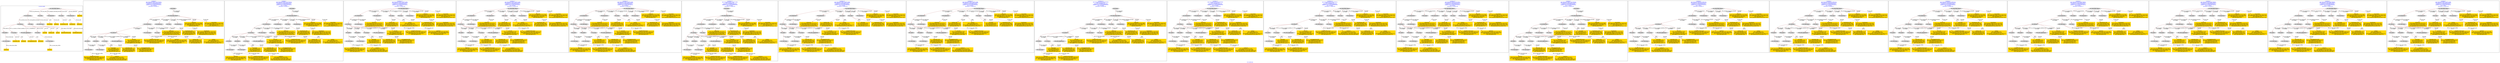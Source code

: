 digraph n0 {
fontcolor="blue"
remincross="true"
label="s21-s-met.json"
subgraph cluster_0 {
label="1-correct model"
n2[style="filled",color="white",fillcolor="lightgray",label="E12_Production1"];
n3[style="filled",color="white",fillcolor="lightgray",label="E21_Person1"];
n4[style="filled",color="white",fillcolor="lightgray",label="E55_Type1"];
n5[style="filled",color="white",fillcolor="lightgray",label="E52_Time-Span3"];
n6[style="filled",color="white",fillcolor="lightgray",label="E69_Death1"];
n7[style="filled",color="white",fillcolor="lightgray",label="E74_Group1"];
n8[style="filled",color="white",fillcolor="lightgray",label="E82_Actor_Appellation1"];
n9[style="filled",color="white",fillcolor="lightgray",label="E67_Birth1"];
n10[shape="plaintext",style="filled",fillcolor="gold",label="artistURI"];
n11[style="filled",color="white",fillcolor="lightgray",label="E22_Man-Made_Object1"];
n12[style="filled",color="white",fillcolor="lightgray",label="E35_Title1"];
n13[style="filled",color="white",fillcolor="lightgray",label="E8_Acquisition1"];
n14[style="filled",color="white",fillcolor="lightgray",label="E55_Type2"];
n15[style="filled",color="white",fillcolor="lightgray",label="E54_Dimension1"];
n16[shape="plaintext",style="filled",fillcolor="gold",label="objectURI"];
n17[shape="plaintext",style="filled",fillcolor="gold",label="artworkTitle"];
n18[style="filled",color="white",fillcolor="lightgray",label="E52_Time-Span1"];
n19[shape="plaintext",style="filled",fillcolor="gold",label="birthDate"];
n20[style="filled",color="white",fillcolor="lightgray",label="E52_Time-Span2"];
n21[shape="plaintext",style="filled",fillcolor="gold",label="deathDate"];
n22[shape="plaintext",style="filled",fillcolor="gold",label="dateOfStartOfCreation"];
n23[shape="plaintext",style="filled",fillcolor="gold",label="dateOfEndOfCreation"];
n24[shape="plaintext",style="filled",fillcolor="gold",label="dimensions"];
n25[shape="plaintext",style="filled",fillcolor="gold",label="medium_URI"];
n26[shape="plaintext",style="filled",fillcolor="gold",label="medium"];
n27[shape="plaintext",style="filled",fillcolor="gold",label="classification_URI"];
n28[shape="plaintext",style="filled",fillcolor="gold",label="classification"];
n29[shape="plaintext",style="filled",fillcolor="gold",label="nationality_URI"];
n30[shape="plaintext",style="filled",fillcolor="gold",label="nationality"];
n31[shape="plaintext",style="filled",fillcolor="gold",label="artistAppellationURI"];
n32[shape="plaintext",style="filled",fillcolor="gold",label="artistName"];
n33[shape="plaintext",style="filled",fillcolor="gold",label="creditLine"];
}
subgraph cluster_1 {
label="candidate 0\nlink coherence:0.9655172413793104\nnode coherence:0.9615384615384616\nconfidence:0.47580058436628125\nmapping score:0.5235574597460254\ncost:28.99828\n-precision:0.76-recall:0.71"
n35[style="filled",color="white",fillcolor="lightgray",label="E12_Production1"];
n36[style="filled",color="white",fillcolor="lightgray",label="E21_Person1"];
n37[style="filled",color="white",fillcolor="lightgray",label="E52_Time-Span2"];
n38[style="filled",color="white",fillcolor="lightgray",label="E55_Type1"];
n39[style="filled",color="white",fillcolor="lightgray",label="E67_Birth1"];
n40[style="filled",color="white",fillcolor="lightgray",label="E69_Death1"];
n41[style="filled",color="white",fillcolor="lightgray",label="E74_Group1"];
n42[style="filled",color="white",fillcolor="lightgray",label="E82_Actor_Appellation1"];
n43[style="filled",color="white",fillcolor="lightgray",label="E22_Man-Made_Object1"];
n44[style="filled",color="white",fillcolor="lightgray",label="E54_Dimension1"];
n45[style="filled",color="white",fillcolor="lightgray",label="E55_Type2"];
n46[style="filled",color="white",fillcolor="lightgray",label="E8_Acquisition1"];
n47[style="filled",color="white",fillcolor="lightgray",label="E38_Image1"];
n48[style="filled",color="white",fillcolor="lightgray",label="E52_Time-Span1"];
n49[style="filled",color="white",fillcolor="lightgray",label="E52_Time-Span3"];
n50[shape="plaintext",style="filled",fillcolor="gold",label="objectURI\n[E22_Man-Made_Object,classLink,0.888]\n[E22_Man-Made_Object,P3_has_note,0.042]\n[E30_Right,P3_has_note,0.037]\n[E35_Title,label,0.033]"];
n51[shape="plaintext",style="filled",fillcolor="gold",label="dateOfStartOfCreation\n[E52_Time-Span,P82_at_some_time_within,0.517]\n[E52_Time-Span,P82b_end_of_the_end,0.332]\n[E54_Dimension,P3_has_note,0.078]\n[E35_Title,label,0.073]"];
n52[shape="plaintext",style="filled",fillcolor="gold",label="nationality\n[E74_Group,label,0.503]\n[E74_Group,classLink,0.3]\n[E55_Type,label,0.124]\n[E21_Person,P3_has_note,0.073]"];
n53[shape="plaintext",style="filled",fillcolor="gold",label="medium_URI\n[E74_Group,classLink,0.351]\n[E55_Type,classLink,0.312]\n[E57_Material,classLink,0.285]\n[E55_Type,label,0.052]"];
n54[shape="plaintext",style="filled",fillcolor="gold",label="artistURI\n[E21_Person,classLink,0.328]\n[E39_Actor,classLink,0.319]\n[E82_Actor_Appellation,classLink,0.257]\n[E30_Right,P3_has_note,0.096]"];
n55[shape="plaintext",style="filled",fillcolor="gold",label="creditLine\n[E30_Right,P3_has_note,0.453]\n[E8_Acquisition,P3_has_note,0.348]\n[E52_Time-Span,P82_at_some_time_within,0.101]\n[E52_Time-Span,P82b_end_of_the_end,0.098]"];
n56[shape="plaintext",style="filled",fillcolor="gold",label="classification\n[E33_Linguistic_Object,P3_has_note,0.267]\n[E22_Man-Made_Object,P3_has_note,0.258]\n[E73_Information_Object,P3_has_note,0.241]\n[E8_Acquisition,P3_has_note,0.234]"];
n57[shape="plaintext",style="filled",fillcolor="gold",label="artistAppellationURI\n[E82_Actor_Appellation,classLink,0.557]\n[E21_Person,classLink,0.395]\n[E39_Actor,classLink,0.037]\n[E30_Right,P3_has_note,0.011]"];
n58[shape="plaintext",style="filled",fillcolor="gold",label="medium\n[E55_Type,label,0.311]\n[E57_Material,label,0.301]\n[E29_Design_or_Procedure,P3_has_note,0.217]\n[E12_Production,P3_has_note,0.171]"];
n59[shape="plaintext",style="filled",fillcolor="gold",label="nationality_URI\n[E74_Group,classLink,0.672]\n[E55_Type,classLink,0.195]\n[E57_Material,classLink,0.087]\n[E55_Type,label,0.047]"];
n60[shape="plaintext",style="filled",fillcolor="gold",label="artworkTitle\n[E22_Man-Made_Object,P3_has_note,0.313]\n[E73_Information_Object,P3_has_note,0.264]\n[E35_Title,label,0.24]\n[E33_Linguistic_Object,P3_has_note,0.183]"];
n61[shape="plaintext",style="filled",fillcolor="gold",label="dimensions\n[E54_Dimension,P3_has_note,0.814]\n[E22_Man-Made_Object,P3_has_note,0.072]\n[E8_Acquisition,P3_has_note,0.058]\n[E22_Man-Made_Object,classLink,0.056]"];
n62[shape="plaintext",style="filled",fillcolor="gold",label="birthDate\n[E52_Time-Span,P82b_end_of_the_end,0.566]\n[E52_Time-Span,P82_at_some_time_within,0.229]\n[E12_Production,P3_has_note,0.127]\n[E35_Title,label,0.078]"];
n63[shape="plaintext",style="filled",fillcolor="gold",label="dateOfEndOfCreation\n[E52_Time-Span,P82_at_some_time_within,0.517]\n[E52_Time-Span,P82b_end_of_the_end,0.332]\n[E54_Dimension,P3_has_note,0.078]\n[E35_Title,label,0.073]"];
n64[shape="plaintext",style="filled",fillcolor="gold",label="classification_URI\n[E55_Type,classLink,0.504]\n[E74_Group,classLink,0.204]\n[E57_Material,classLink,0.165]\n[E55_Type,label,0.127]"];
}
subgraph cluster_2 {
label="candidate 1\nlink coherence:0.9655172413793104\nnode coherence:0.9615384615384616\nconfidence:0.47580058436628125\nmapping score:0.5235574597460254\ncost:127.99828\n-precision:0.76-recall:0.71"
n66[style="filled",color="white",fillcolor="lightgray",label="E12_Production1"];
n67[style="filled",color="white",fillcolor="lightgray",label="E21_Person1"];
n68[style="filled",color="white",fillcolor="lightgray",label="E52_Time-Span2"];
n69[style="filled",color="white",fillcolor="lightgray",label="E55_Type1"];
n70[style="filled",color="white",fillcolor="lightgray",label="E67_Birth1"];
n71[style="filled",color="white",fillcolor="lightgray",label="E69_Death1"];
n72[style="filled",color="white",fillcolor="lightgray",label="E74_Group1"];
n73[style="filled",color="white",fillcolor="lightgray",label="E82_Actor_Appellation1"];
n74[style="filled",color="white",fillcolor="lightgray",label="E22_Man-Made_Object1"];
n75[style="filled",color="white",fillcolor="lightgray",label="E54_Dimension1"];
n76[style="filled",color="white",fillcolor="lightgray",label="E55_Type2"];
n77[style="filled",color="white",fillcolor="lightgray",label="E8_Acquisition1"];
n78[style="filled",color="white",fillcolor="lightgray",label="E38_Image1"];
n79[style="filled",color="white",fillcolor="lightgray",label="E52_Time-Span1"];
n80[style="filled",color="white",fillcolor="lightgray",label="E52_Time-Span3"];
n81[shape="plaintext",style="filled",fillcolor="gold",label="objectURI\n[E22_Man-Made_Object,classLink,0.888]\n[E22_Man-Made_Object,P3_has_note,0.042]\n[E30_Right,P3_has_note,0.037]\n[E35_Title,label,0.033]"];
n82[shape="plaintext",style="filled",fillcolor="gold",label="dateOfEndOfCreation\n[E52_Time-Span,P82_at_some_time_within,0.517]\n[E52_Time-Span,P82b_end_of_the_end,0.332]\n[E54_Dimension,P3_has_note,0.078]\n[E35_Title,label,0.073]"];
n83[shape="plaintext",style="filled",fillcolor="gold",label="nationality\n[E74_Group,label,0.503]\n[E74_Group,classLink,0.3]\n[E55_Type,label,0.124]\n[E21_Person,P3_has_note,0.073]"];
n84[shape="plaintext",style="filled",fillcolor="gold",label="medium_URI\n[E74_Group,classLink,0.351]\n[E55_Type,classLink,0.312]\n[E57_Material,classLink,0.285]\n[E55_Type,label,0.052]"];
n85[shape="plaintext",style="filled",fillcolor="gold",label="artistURI\n[E21_Person,classLink,0.328]\n[E39_Actor,classLink,0.319]\n[E82_Actor_Appellation,classLink,0.257]\n[E30_Right,P3_has_note,0.096]"];
n86[shape="plaintext",style="filled",fillcolor="gold",label="birthDate\n[E52_Time-Span,P82b_end_of_the_end,0.566]\n[E52_Time-Span,P82_at_some_time_within,0.229]\n[E12_Production,P3_has_note,0.127]\n[E35_Title,label,0.078]"];
n87[shape="plaintext",style="filled",fillcolor="gold",label="creditLine\n[E30_Right,P3_has_note,0.453]\n[E8_Acquisition,P3_has_note,0.348]\n[E52_Time-Span,P82_at_some_time_within,0.101]\n[E52_Time-Span,P82b_end_of_the_end,0.098]"];
n88[shape="plaintext",style="filled",fillcolor="gold",label="classification\n[E33_Linguistic_Object,P3_has_note,0.267]\n[E22_Man-Made_Object,P3_has_note,0.258]\n[E73_Information_Object,P3_has_note,0.241]\n[E8_Acquisition,P3_has_note,0.234]"];
n89[shape="plaintext",style="filled",fillcolor="gold",label="artistAppellationURI\n[E82_Actor_Appellation,classLink,0.557]\n[E21_Person,classLink,0.395]\n[E39_Actor,classLink,0.037]\n[E30_Right,P3_has_note,0.011]"];
n90[shape="plaintext",style="filled",fillcolor="gold",label="medium\n[E55_Type,label,0.311]\n[E57_Material,label,0.301]\n[E29_Design_or_Procedure,P3_has_note,0.217]\n[E12_Production,P3_has_note,0.171]"];
n91[shape="plaintext",style="filled",fillcolor="gold",label="nationality_URI\n[E74_Group,classLink,0.672]\n[E55_Type,classLink,0.195]\n[E57_Material,classLink,0.087]\n[E55_Type,label,0.047]"];
n92[shape="plaintext",style="filled",fillcolor="gold",label="artworkTitle\n[E22_Man-Made_Object,P3_has_note,0.313]\n[E73_Information_Object,P3_has_note,0.264]\n[E35_Title,label,0.24]\n[E33_Linguistic_Object,P3_has_note,0.183]"];
n93[shape="plaintext",style="filled",fillcolor="gold",label="dimensions\n[E54_Dimension,P3_has_note,0.814]\n[E22_Man-Made_Object,P3_has_note,0.072]\n[E8_Acquisition,P3_has_note,0.058]\n[E22_Man-Made_Object,classLink,0.056]"];
n94[shape="plaintext",style="filled",fillcolor="gold",label="dateOfStartOfCreation\n[E52_Time-Span,P82_at_some_time_within,0.517]\n[E52_Time-Span,P82b_end_of_the_end,0.332]\n[E54_Dimension,P3_has_note,0.078]\n[E35_Title,label,0.073]"];
n95[shape="plaintext",style="filled",fillcolor="gold",label="classification_URI\n[E55_Type,classLink,0.504]\n[E74_Group,classLink,0.204]\n[E57_Material,classLink,0.165]\n[E55_Type,label,0.127]"];
}
subgraph cluster_3 {
label="candidate 10\nlink coherence:0.9285714285714286\nnode coherence:0.9615384615384616\nconfidence:0.47580058436628125\nmapping score:0.5235574597460254\ncost:27.99852\n-precision:0.75-recall:0.68"
n97[style="filled",color="white",fillcolor="lightgray",label="E12_Production1"];
n98[style="filled",color="white",fillcolor="lightgray",label="E21_Person1"];
n99[style="filled",color="white",fillcolor="lightgray",label="E52_Time-Span2"];
n100[style="filled",color="white",fillcolor="lightgray",label="E67_Birth1"];
n101[style="filled",color="white",fillcolor="lightgray",label="E69_Death1"];
n102[style="filled",color="white",fillcolor="lightgray",label="E74_Group1"];
n103[style="filled",color="white",fillcolor="lightgray",label="E82_Actor_Appellation1"];
n104[style="filled",color="white",fillcolor="lightgray",label="E22_Man-Made_Object1"];
n105[style="filled",color="white",fillcolor="lightgray",label="E54_Dimension1"];
n106[style="filled",color="white",fillcolor="lightgray",label="E55_Type1"];
n107[style="filled",color="white",fillcolor="lightgray",label="E55_Type2"];
n108[style="filled",color="white",fillcolor="lightgray",label="E8_Acquisition1"];
n109[style="filled",color="white",fillcolor="lightgray",label="E52_Time-Span1"];
n110[style="filled",color="white",fillcolor="lightgray",label="E52_Time-Span3"];
n111[shape="plaintext",style="filled",fillcolor="gold",label="objectURI\n[E22_Man-Made_Object,classLink,0.888]\n[E22_Man-Made_Object,P3_has_note,0.042]\n[E30_Right,P3_has_note,0.037]\n[E35_Title,label,0.033]"];
n112[shape="plaintext",style="filled",fillcolor="gold",label="dateOfStartOfCreation\n[E52_Time-Span,P82_at_some_time_within,0.517]\n[E52_Time-Span,P82b_end_of_the_end,0.332]\n[E54_Dimension,P3_has_note,0.078]\n[E35_Title,label,0.073]"];
n113[shape="plaintext",style="filled",fillcolor="gold",label="nationality\n[E74_Group,label,0.503]\n[E74_Group,classLink,0.3]\n[E55_Type,label,0.124]\n[E21_Person,P3_has_note,0.073]"];
n114[shape="plaintext",style="filled",fillcolor="gold",label="medium_URI\n[E74_Group,classLink,0.351]\n[E55_Type,classLink,0.312]\n[E57_Material,classLink,0.285]\n[E55_Type,label,0.052]"];
n115[shape="plaintext",style="filled",fillcolor="gold",label="artistURI\n[E21_Person,classLink,0.328]\n[E39_Actor,classLink,0.319]\n[E82_Actor_Appellation,classLink,0.257]\n[E30_Right,P3_has_note,0.096]"];
n116[shape="plaintext",style="filled",fillcolor="gold",label="creditLine\n[E30_Right,P3_has_note,0.453]\n[E8_Acquisition,P3_has_note,0.348]\n[E52_Time-Span,P82_at_some_time_within,0.101]\n[E52_Time-Span,P82b_end_of_the_end,0.098]"];
n117[shape="plaintext",style="filled",fillcolor="gold",label="classification\n[E33_Linguistic_Object,P3_has_note,0.267]\n[E22_Man-Made_Object,P3_has_note,0.258]\n[E73_Information_Object,P3_has_note,0.241]\n[E8_Acquisition,P3_has_note,0.234]"];
n118[shape="plaintext",style="filled",fillcolor="gold",label="artistAppellationURI\n[E82_Actor_Appellation,classLink,0.557]\n[E21_Person,classLink,0.395]\n[E39_Actor,classLink,0.037]\n[E30_Right,P3_has_note,0.011]"];
n119[shape="plaintext",style="filled",fillcolor="gold",label="medium\n[E55_Type,label,0.311]\n[E57_Material,label,0.301]\n[E29_Design_or_Procedure,P3_has_note,0.217]\n[E12_Production,P3_has_note,0.171]"];
n120[shape="plaintext",style="filled",fillcolor="gold",label="nationality_URI\n[E74_Group,classLink,0.672]\n[E55_Type,classLink,0.195]\n[E57_Material,classLink,0.087]\n[E55_Type,label,0.047]"];
n121[shape="plaintext",style="filled",fillcolor="gold",label="artworkTitle\n[E22_Man-Made_Object,P3_has_note,0.313]\n[E73_Information_Object,P3_has_note,0.264]\n[E35_Title,label,0.24]\n[E33_Linguistic_Object,P3_has_note,0.183]"];
n122[shape="plaintext",style="filled",fillcolor="gold",label="dimensions\n[E54_Dimension,P3_has_note,0.814]\n[E22_Man-Made_Object,P3_has_note,0.072]\n[E8_Acquisition,P3_has_note,0.058]\n[E22_Man-Made_Object,classLink,0.056]"];
n123[shape="plaintext",style="filled",fillcolor="gold",label="birthDate\n[E52_Time-Span,P82b_end_of_the_end,0.566]\n[E52_Time-Span,P82_at_some_time_within,0.229]\n[E12_Production,P3_has_note,0.127]\n[E35_Title,label,0.078]"];
n124[shape="plaintext",style="filled",fillcolor="gold",label="dateOfEndOfCreation\n[E52_Time-Span,P82_at_some_time_within,0.517]\n[E52_Time-Span,P82b_end_of_the_end,0.332]\n[E54_Dimension,P3_has_note,0.078]\n[E35_Title,label,0.073]"];
n125[shape="plaintext",style="filled",fillcolor="gold",label="classification_URI\n[E55_Type,classLink,0.504]\n[E74_Group,classLink,0.204]\n[E57_Material,classLink,0.165]\n[E55_Type,label,0.127]"];
}
subgraph cluster_4 {
label="candidate 11\nlink coherence:0.9285714285714286\nnode coherence:0.9615384615384616\nconfidence:0.47580058436628125\nmapping score:0.5235574597460254\ncost:126.9985\n-precision:0.75-recall:0.68"
n127[style="filled",color="white",fillcolor="lightgray",label="E12_Production1"];
n128[style="filled",color="white",fillcolor="lightgray",label="E21_Person1"];
n129[style="filled",color="white",fillcolor="lightgray",label="E52_Time-Span2"];
n130[style="filled",color="white",fillcolor="lightgray",label="E67_Birth1"];
n131[style="filled",color="white",fillcolor="lightgray",label="E69_Death1"];
n132[style="filled",color="white",fillcolor="lightgray",label="E74_Group1"];
n133[style="filled",color="white",fillcolor="lightgray",label="E82_Actor_Appellation1"];
n134[style="filled",color="white",fillcolor="lightgray",label="E22_Man-Made_Object1"];
n135[style="filled",color="white",fillcolor="lightgray",label="E54_Dimension1"];
n136[style="filled",color="white",fillcolor="lightgray",label="E55_Type1"];
n137[style="filled",color="white",fillcolor="lightgray",label="E55_Type2"];
n138[style="filled",color="white",fillcolor="lightgray",label="E8_Acquisition1"];
n139[style="filled",color="white",fillcolor="lightgray",label="E52_Time-Span1"];
n140[style="filled",color="white",fillcolor="lightgray",label="E52_Time-Span3"];
n141[shape="plaintext",style="filled",fillcolor="gold",label="objectURI\n[E22_Man-Made_Object,classLink,0.888]\n[E22_Man-Made_Object,P3_has_note,0.042]\n[E30_Right,P3_has_note,0.037]\n[E35_Title,label,0.033]"];
n142[shape="plaintext",style="filled",fillcolor="gold",label="dateOfEndOfCreation\n[E52_Time-Span,P82_at_some_time_within,0.517]\n[E52_Time-Span,P82b_end_of_the_end,0.332]\n[E54_Dimension,P3_has_note,0.078]\n[E35_Title,label,0.073]"];
n143[shape="plaintext",style="filled",fillcolor="gold",label="nationality\n[E74_Group,label,0.503]\n[E74_Group,classLink,0.3]\n[E55_Type,label,0.124]\n[E21_Person,P3_has_note,0.073]"];
n144[shape="plaintext",style="filled",fillcolor="gold",label="medium_URI\n[E74_Group,classLink,0.351]\n[E55_Type,classLink,0.312]\n[E57_Material,classLink,0.285]\n[E55_Type,label,0.052]"];
n145[shape="plaintext",style="filled",fillcolor="gold",label="artistURI\n[E21_Person,classLink,0.328]\n[E39_Actor,classLink,0.319]\n[E82_Actor_Appellation,classLink,0.257]\n[E30_Right,P3_has_note,0.096]"];
n146[shape="plaintext",style="filled",fillcolor="gold",label="birthDate\n[E52_Time-Span,P82b_end_of_the_end,0.566]\n[E52_Time-Span,P82_at_some_time_within,0.229]\n[E12_Production,P3_has_note,0.127]\n[E35_Title,label,0.078]"];
n147[shape="plaintext",style="filled",fillcolor="gold",label="creditLine\n[E30_Right,P3_has_note,0.453]\n[E8_Acquisition,P3_has_note,0.348]\n[E52_Time-Span,P82_at_some_time_within,0.101]\n[E52_Time-Span,P82b_end_of_the_end,0.098]"];
n148[shape="plaintext",style="filled",fillcolor="gold",label="classification\n[E33_Linguistic_Object,P3_has_note,0.267]\n[E22_Man-Made_Object,P3_has_note,0.258]\n[E73_Information_Object,P3_has_note,0.241]\n[E8_Acquisition,P3_has_note,0.234]"];
n149[shape="plaintext",style="filled",fillcolor="gold",label="artistAppellationURI\n[E82_Actor_Appellation,classLink,0.557]\n[E21_Person,classLink,0.395]\n[E39_Actor,classLink,0.037]\n[E30_Right,P3_has_note,0.011]"];
n150[shape="plaintext",style="filled",fillcolor="gold",label="medium\n[E55_Type,label,0.311]\n[E57_Material,label,0.301]\n[E29_Design_or_Procedure,P3_has_note,0.217]\n[E12_Production,P3_has_note,0.171]"];
n151[shape="plaintext",style="filled",fillcolor="gold",label="nationality_URI\n[E74_Group,classLink,0.672]\n[E55_Type,classLink,0.195]\n[E57_Material,classLink,0.087]\n[E55_Type,label,0.047]"];
n152[shape="plaintext",style="filled",fillcolor="gold",label="artworkTitle\n[E22_Man-Made_Object,P3_has_note,0.313]\n[E73_Information_Object,P3_has_note,0.264]\n[E35_Title,label,0.24]\n[E33_Linguistic_Object,P3_has_note,0.183]"];
n153[shape="plaintext",style="filled",fillcolor="gold",label="dimensions\n[E54_Dimension,P3_has_note,0.814]\n[E22_Man-Made_Object,P3_has_note,0.072]\n[E8_Acquisition,P3_has_note,0.058]\n[E22_Man-Made_Object,classLink,0.056]"];
n154[shape="plaintext",style="filled",fillcolor="gold",label="dateOfStartOfCreation\n[E52_Time-Span,P82_at_some_time_within,0.517]\n[E52_Time-Span,P82b_end_of_the_end,0.332]\n[E54_Dimension,P3_has_note,0.078]\n[E35_Title,label,0.073]"];
n155[shape="plaintext",style="filled",fillcolor="gold",label="classification_URI\n[E55_Type,classLink,0.504]\n[E74_Group,classLink,0.204]\n[E57_Material,classLink,0.165]\n[E55_Type,label,0.127]"];
}
subgraph cluster_5 {
label="candidate 12\nlink coherence:0.9285714285714286\nnode coherence:0.9615384615384616\nconfidence:0.47580058436628125\nmapping score:0.5235574597460254\ncost:126.99852\n-precision:0.75-recall:0.68"
n157[style="filled",color="white",fillcolor="lightgray",label="E12_Production1"];
n158[style="filled",color="white",fillcolor="lightgray",label="E21_Person1"];
n159[style="filled",color="white",fillcolor="lightgray",label="E52_Time-Span2"];
n160[style="filled",color="white",fillcolor="lightgray",label="E67_Birth1"];
n161[style="filled",color="white",fillcolor="lightgray",label="E69_Death1"];
n162[style="filled",color="white",fillcolor="lightgray",label="E74_Group1"];
n163[style="filled",color="white",fillcolor="lightgray",label="E82_Actor_Appellation1"];
n164[style="filled",color="white",fillcolor="lightgray",label="E22_Man-Made_Object1"];
n165[style="filled",color="white",fillcolor="lightgray",label="E54_Dimension1"];
n166[style="filled",color="white",fillcolor="lightgray",label="E55_Type1"];
n167[style="filled",color="white",fillcolor="lightgray",label="E55_Type2"];
n168[style="filled",color="white",fillcolor="lightgray",label="E8_Acquisition1"];
n169[style="filled",color="white",fillcolor="lightgray",label="E52_Time-Span1"];
n170[style="filled",color="white",fillcolor="lightgray",label="E52_Time-Span3"];
n171[shape="plaintext",style="filled",fillcolor="gold",label="objectURI\n[E22_Man-Made_Object,classLink,0.888]\n[E22_Man-Made_Object,P3_has_note,0.042]\n[E30_Right,P3_has_note,0.037]\n[E35_Title,label,0.033]"];
n172[shape="plaintext",style="filled",fillcolor="gold",label="dateOfEndOfCreation\n[E52_Time-Span,P82_at_some_time_within,0.517]\n[E52_Time-Span,P82b_end_of_the_end,0.332]\n[E54_Dimension,P3_has_note,0.078]\n[E35_Title,label,0.073]"];
n173[shape="plaintext",style="filled",fillcolor="gold",label="nationality\n[E74_Group,label,0.503]\n[E74_Group,classLink,0.3]\n[E55_Type,label,0.124]\n[E21_Person,P3_has_note,0.073]"];
n174[shape="plaintext",style="filled",fillcolor="gold",label="medium_URI\n[E74_Group,classLink,0.351]\n[E55_Type,classLink,0.312]\n[E57_Material,classLink,0.285]\n[E55_Type,label,0.052]"];
n175[shape="plaintext",style="filled",fillcolor="gold",label="artistURI\n[E21_Person,classLink,0.328]\n[E39_Actor,classLink,0.319]\n[E82_Actor_Appellation,classLink,0.257]\n[E30_Right,P3_has_note,0.096]"];
n176[shape="plaintext",style="filled",fillcolor="gold",label="birthDate\n[E52_Time-Span,P82b_end_of_the_end,0.566]\n[E52_Time-Span,P82_at_some_time_within,0.229]\n[E12_Production,P3_has_note,0.127]\n[E35_Title,label,0.078]"];
n177[shape="plaintext",style="filled",fillcolor="gold",label="creditLine\n[E30_Right,P3_has_note,0.453]\n[E8_Acquisition,P3_has_note,0.348]\n[E52_Time-Span,P82_at_some_time_within,0.101]\n[E52_Time-Span,P82b_end_of_the_end,0.098]"];
n178[shape="plaintext",style="filled",fillcolor="gold",label="classification\n[E33_Linguistic_Object,P3_has_note,0.267]\n[E22_Man-Made_Object,P3_has_note,0.258]\n[E73_Information_Object,P3_has_note,0.241]\n[E8_Acquisition,P3_has_note,0.234]"];
n179[shape="plaintext",style="filled",fillcolor="gold",label="artistAppellationURI\n[E82_Actor_Appellation,classLink,0.557]\n[E21_Person,classLink,0.395]\n[E39_Actor,classLink,0.037]\n[E30_Right,P3_has_note,0.011]"];
n180[shape="plaintext",style="filled",fillcolor="gold",label="medium\n[E55_Type,label,0.311]\n[E57_Material,label,0.301]\n[E29_Design_or_Procedure,P3_has_note,0.217]\n[E12_Production,P3_has_note,0.171]"];
n181[shape="plaintext",style="filled",fillcolor="gold",label="nationality_URI\n[E74_Group,classLink,0.672]\n[E55_Type,classLink,0.195]\n[E57_Material,classLink,0.087]\n[E55_Type,label,0.047]"];
n182[shape="plaintext",style="filled",fillcolor="gold",label="artworkTitle\n[E22_Man-Made_Object,P3_has_note,0.313]\n[E73_Information_Object,P3_has_note,0.264]\n[E35_Title,label,0.24]\n[E33_Linguistic_Object,P3_has_note,0.183]"];
n183[shape="plaintext",style="filled",fillcolor="gold",label="dimensions\n[E54_Dimension,P3_has_note,0.814]\n[E22_Man-Made_Object,P3_has_note,0.072]\n[E8_Acquisition,P3_has_note,0.058]\n[E22_Man-Made_Object,classLink,0.056]"];
n184[shape="plaintext",style="filled",fillcolor="gold",label="dateOfStartOfCreation\n[E52_Time-Span,P82_at_some_time_within,0.517]\n[E52_Time-Span,P82b_end_of_the_end,0.332]\n[E54_Dimension,P3_has_note,0.078]\n[E35_Title,label,0.073]"];
n185[shape="plaintext",style="filled",fillcolor="gold",label="classification_URI\n[E55_Type,classLink,0.504]\n[E74_Group,classLink,0.204]\n[E57_Material,classLink,0.165]\n[E55_Type,label,0.127]"];
}
subgraph cluster_6 {
label="candidate 13\nlink coherence:0.9285714285714286\nnode coherence:0.92\nconfidence:0.47559683304920863\nmapping score:0.5207544999052918\ncost:225.99841\n-precision:0.71-recall:0.65"
n187[style="filled",color="white",fillcolor="lightgray",label="E12_Production1"];
n188[style="filled",color="white",fillcolor="lightgray",label="E21_Person1"];
n189[style="filled",color="white",fillcolor="lightgray",label="E55_Type1"];
n190[style="filled",color="white",fillcolor="lightgray",label="E67_Birth1"];
n191[style="filled",color="white",fillcolor="lightgray",label="E69_Death1"];
n192[style="filled",color="white",fillcolor="lightgray",label="E74_Group1"];
n193[style="filled",color="white",fillcolor="lightgray",label="E82_Actor_Appellation1"];
n194[style="filled",color="white",fillcolor="lightgray",label="E22_Man-Made_Object1"];
n195[style="filled",color="white",fillcolor="lightgray",label="E54_Dimension1"];
n196[style="filled",color="white",fillcolor="lightgray",label="E55_Type2"];
n197[style="filled",color="white",fillcolor="lightgray",label="E8_Acquisition1"];
n198[style="filled",color="white",fillcolor="lightgray",label="E38_Image1"];
n199[style="filled",color="white",fillcolor="lightgray",label="E52_Time-Span1"];
n200[style="filled",color="white",fillcolor="lightgray",label="E52_Time-Span3"];
n201[shape="plaintext",style="filled",fillcolor="gold",label="objectURI\n[E22_Man-Made_Object,classLink,0.888]\n[E22_Man-Made_Object,P3_has_note,0.042]\n[E30_Right,P3_has_note,0.037]\n[E35_Title,label,0.033]"];
n202[shape="plaintext",style="filled",fillcolor="gold",label="nationality\n[E74_Group,label,0.503]\n[E74_Group,classLink,0.3]\n[E55_Type,label,0.124]\n[E21_Person,P3_has_note,0.073]"];
n203[shape="plaintext",style="filled",fillcolor="gold",label="medium_URI\n[E74_Group,classLink,0.351]\n[E55_Type,classLink,0.312]\n[E57_Material,classLink,0.285]\n[E55_Type,label,0.052]"];
n204[shape="plaintext",style="filled",fillcolor="gold",label="artistURI\n[E21_Person,classLink,0.328]\n[E39_Actor,classLink,0.319]\n[E82_Actor_Appellation,classLink,0.257]\n[E30_Right,P3_has_note,0.096]"];
n205[shape="plaintext",style="filled",fillcolor="gold",label="birthDate\n[E52_Time-Span,P82b_end_of_the_end,0.566]\n[E52_Time-Span,P82_at_some_time_within,0.229]\n[E12_Production,P3_has_note,0.127]\n[E35_Title,label,0.078]"];
n206[shape="plaintext",style="filled",fillcolor="gold",label="classification\n[E33_Linguistic_Object,P3_has_note,0.267]\n[E22_Man-Made_Object,P3_has_note,0.258]\n[E73_Information_Object,P3_has_note,0.241]\n[E8_Acquisition,P3_has_note,0.234]"];
n207[shape="plaintext",style="filled",fillcolor="gold",label="dateOfEndOfCreation\n[E52_Time-Span,P82_at_some_time_within,0.517]\n[E52_Time-Span,P82b_end_of_the_end,0.332]\n[E54_Dimension,P3_has_note,0.078]\n[E35_Title,label,0.073]"];
n208[shape="plaintext",style="filled",fillcolor="gold",label="artistAppellationURI\n[E82_Actor_Appellation,classLink,0.557]\n[E21_Person,classLink,0.395]\n[E39_Actor,classLink,0.037]\n[E30_Right,P3_has_note,0.011]"];
n209[shape="plaintext",style="filled",fillcolor="gold",label="creditLine\n[E30_Right,P3_has_note,0.453]\n[E8_Acquisition,P3_has_note,0.348]\n[E52_Time-Span,P82_at_some_time_within,0.101]\n[E52_Time-Span,P82b_end_of_the_end,0.098]"];
n210[shape="plaintext",style="filled",fillcolor="gold",label="medium\n[E55_Type,label,0.311]\n[E57_Material,label,0.301]\n[E29_Design_or_Procedure,P3_has_note,0.217]\n[E12_Production,P3_has_note,0.171]"];
n211[shape="plaintext",style="filled",fillcolor="gold",label="nationality_URI\n[E74_Group,classLink,0.672]\n[E55_Type,classLink,0.195]\n[E57_Material,classLink,0.087]\n[E55_Type,label,0.047]"];
n212[shape="plaintext",style="filled",fillcolor="gold",label="artworkTitle\n[E22_Man-Made_Object,P3_has_note,0.313]\n[E73_Information_Object,P3_has_note,0.264]\n[E35_Title,label,0.24]\n[E33_Linguistic_Object,P3_has_note,0.183]"];
n213[shape="plaintext",style="filled",fillcolor="gold",label="dimensions\n[E54_Dimension,P3_has_note,0.814]\n[E22_Man-Made_Object,P3_has_note,0.072]\n[E8_Acquisition,P3_has_note,0.058]\n[E22_Man-Made_Object,classLink,0.056]"];
n214[shape="plaintext",style="filled",fillcolor="gold",label="dateOfStartOfCreation\n[E52_Time-Span,P82_at_some_time_within,0.517]\n[E52_Time-Span,P82b_end_of_the_end,0.332]\n[E54_Dimension,P3_has_note,0.078]\n[E35_Title,label,0.073]"];
n215[shape="plaintext",style="filled",fillcolor="gold",label="classification_URI\n[E55_Type,classLink,0.504]\n[E74_Group,classLink,0.204]\n[E57_Material,classLink,0.165]\n[E55_Type,label,0.127]"];
}
subgraph cluster_7 {
label="candidate 14\nlink coherence:0.9285714285714286\nnode coherence:0.9615384615384616\nconfidence:0.4505566857822637\nmapping score:0.5151428268846862\ncost:126.9985\n-precision:0.71-recall:0.65"
n217[style="filled",color="white",fillcolor="lightgray",label="E12_Production1"];
n218[style="filled",color="white",fillcolor="lightgray",label="E21_Person1"];
n219[style="filled",color="white",fillcolor="lightgray",label="E52_Time-Span2"];
n220[style="filled",color="white",fillcolor="lightgray",label="E67_Birth1"];
n221[style="filled",color="white",fillcolor="lightgray",label="E69_Death1"];
n222[style="filled",color="white",fillcolor="lightgray",label="E74_Group1"];
n223[style="filled",color="white",fillcolor="lightgray",label="E82_Actor_Appellation1"];
n224[style="filled",color="white",fillcolor="lightgray",label="E22_Man-Made_Object1"];
n225[style="filled",color="white",fillcolor="lightgray",label="E54_Dimension1"];
n226[style="filled",color="white",fillcolor="lightgray",label="E55_Type1"];
n227[style="filled",color="white",fillcolor="lightgray",label="E55_Type2"];
n228[style="filled",color="white",fillcolor="lightgray",label="E8_Acquisition1"];
n229[style="filled",color="white",fillcolor="lightgray",label="E52_Time-Span1"];
n230[style="filled",color="white",fillcolor="lightgray",label="E52_Time-Span3"];
n231[shape="plaintext",style="filled",fillcolor="gold",label="objectURI\n[E22_Man-Made_Object,classLink,0.888]\n[E22_Man-Made_Object,P3_has_note,0.042]\n[E30_Right,P3_has_note,0.037]\n[E35_Title,label,0.033]"];
n232[shape="plaintext",style="filled",fillcolor="gold",label="dateOfEndOfCreation\n[E52_Time-Span,P82_at_some_time_within,0.517]\n[E52_Time-Span,P82b_end_of_the_end,0.332]\n[E54_Dimension,P3_has_note,0.078]\n[E35_Title,label,0.073]"];
n233[shape="plaintext",style="filled",fillcolor="gold",label="medium_URI\n[E74_Group,classLink,0.351]\n[E55_Type,classLink,0.312]\n[E57_Material,classLink,0.285]\n[E55_Type,label,0.052]"];
n234[shape="plaintext",style="filled",fillcolor="gold",label="artistURI\n[E21_Person,classLink,0.328]\n[E39_Actor,classLink,0.319]\n[E82_Actor_Appellation,classLink,0.257]\n[E30_Right,P3_has_note,0.096]"];
n235[shape="plaintext",style="filled",fillcolor="gold",label="birthDate\n[E52_Time-Span,P82b_end_of_the_end,0.566]\n[E52_Time-Span,P82_at_some_time_within,0.229]\n[E12_Production,P3_has_note,0.127]\n[E35_Title,label,0.078]"];
n236[shape="plaintext",style="filled",fillcolor="gold",label="nationality\n[E74_Group,label,0.503]\n[E74_Group,classLink,0.3]\n[E55_Type,label,0.124]\n[E21_Person,P3_has_note,0.073]"];
n237[shape="plaintext",style="filled",fillcolor="gold",label="creditLine\n[E30_Right,P3_has_note,0.453]\n[E8_Acquisition,P3_has_note,0.348]\n[E52_Time-Span,P82_at_some_time_within,0.101]\n[E52_Time-Span,P82b_end_of_the_end,0.098]"];
n238[shape="plaintext",style="filled",fillcolor="gold",label="classification\n[E33_Linguistic_Object,P3_has_note,0.267]\n[E22_Man-Made_Object,P3_has_note,0.258]\n[E73_Information_Object,P3_has_note,0.241]\n[E8_Acquisition,P3_has_note,0.234]"];
n239[shape="plaintext",style="filled",fillcolor="gold",label="artistAppellationURI\n[E82_Actor_Appellation,classLink,0.557]\n[E21_Person,classLink,0.395]\n[E39_Actor,classLink,0.037]\n[E30_Right,P3_has_note,0.011]"];
n240[shape="plaintext",style="filled",fillcolor="gold",label="medium\n[E55_Type,label,0.311]\n[E57_Material,label,0.301]\n[E29_Design_or_Procedure,P3_has_note,0.217]\n[E12_Production,P3_has_note,0.171]"];
n241[shape="plaintext",style="filled",fillcolor="gold",label="nationality_URI\n[E74_Group,classLink,0.672]\n[E55_Type,classLink,0.195]\n[E57_Material,classLink,0.087]\n[E55_Type,label,0.047]"];
n242[shape="plaintext",style="filled",fillcolor="gold",label="artworkTitle\n[E22_Man-Made_Object,P3_has_note,0.313]\n[E73_Information_Object,P3_has_note,0.264]\n[E35_Title,label,0.24]\n[E33_Linguistic_Object,P3_has_note,0.183]"];
n243[shape="plaintext",style="filled",fillcolor="gold",label="dimensions\n[E54_Dimension,P3_has_note,0.814]\n[E22_Man-Made_Object,P3_has_note,0.072]\n[E8_Acquisition,P3_has_note,0.058]\n[E22_Man-Made_Object,classLink,0.056]"];
n244[shape="plaintext",style="filled",fillcolor="gold",label="dateOfStartOfCreation\n[E52_Time-Span,P82_at_some_time_within,0.517]\n[E52_Time-Span,P82b_end_of_the_end,0.332]\n[E54_Dimension,P3_has_note,0.078]\n[E35_Title,label,0.073]"];
n245[shape="plaintext",style="filled",fillcolor="gold",label="classification_URI\n[E55_Type,classLink,0.504]\n[E74_Group,classLink,0.204]\n[E57_Material,classLink,0.165]\n[E55_Type,label,0.127]"];
}
subgraph cluster_8 {
label="candidate 15\nlink coherence:0.9285714285714286\nnode coherence:0.9615384615384616\nconfidence:0.4505566857822637\nmapping score:0.5151428268846862\ncost:126.99852\n-precision:0.71-recall:0.65"
n247[style="filled",color="white",fillcolor="lightgray",label="E12_Production1"];
n248[style="filled",color="white",fillcolor="lightgray",label="E21_Person1"];
n249[style="filled",color="white",fillcolor="lightgray",label="E52_Time-Span2"];
n250[style="filled",color="white",fillcolor="lightgray",label="E67_Birth1"];
n251[style="filled",color="white",fillcolor="lightgray",label="E69_Death1"];
n252[style="filled",color="white",fillcolor="lightgray",label="E74_Group1"];
n253[style="filled",color="white",fillcolor="lightgray",label="E82_Actor_Appellation1"];
n254[style="filled",color="white",fillcolor="lightgray",label="E22_Man-Made_Object1"];
n255[style="filled",color="white",fillcolor="lightgray",label="E54_Dimension1"];
n256[style="filled",color="white",fillcolor="lightgray",label="E55_Type1"];
n257[style="filled",color="white",fillcolor="lightgray",label="E55_Type2"];
n258[style="filled",color="white",fillcolor="lightgray",label="E8_Acquisition1"];
n259[style="filled",color="white",fillcolor="lightgray",label="E52_Time-Span1"];
n260[style="filled",color="white",fillcolor="lightgray",label="E52_Time-Span3"];
n261[shape="plaintext",style="filled",fillcolor="gold",label="objectURI\n[E22_Man-Made_Object,classLink,0.888]\n[E22_Man-Made_Object,P3_has_note,0.042]\n[E30_Right,P3_has_note,0.037]\n[E35_Title,label,0.033]"];
n262[shape="plaintext",style="filled",fillcolor="gold",label="dateOfEndOfCreation\n[E52_Time-Span,P82_at_some_time_within,0.517]\n[E52_Time-Span,P82b_end_of_the_end,0.332]\n[E54_Dimension,P3_has_note,0.078]\n[E35_Title,label,0.073]"];
n263[shape="plaintext",style="filled",fillcolor="gold",label="medium_URI\n[E74_Group,classLink,0.351]\n[E55_Type,classLink,0.312]\n[E57_Material,classLink,0.285]\n[E55_Type,label,0.052]"];
n264[shape="plaintext",style="filled",fillcolor="gold",label="artistURI\n[E21_Person,classLink,0.328]\n[E39_Actor,classLink,0.319]\n[E82_Actor_Appellation,classLink,0.257]\n[E30_Right,P3_has_note,0.096]"];
n265[shape="plaintext",style="filled",fillcolor="gold",label="birthDate\n[E52_Time-Span,P82b_end_of_the_end,0.566]\n[E52_Time-Span,P82_at_some_time_within,0.229]\n[E12_Production,P3_has_note,0.127]\n[E35_Title,label,0.078]"];
n266[shape="plaintext",style="filled",fillcolor="gold",label="nationality\n[E74_Group,label,0.503]\n[E74_Group,classLink,0.3]\n[E55_Type,label,0.124]\n[E21_Person,P3_has_note,0.073]"];
n267[shape="plaintext",style="filled",fillcolor="gold",label="creditLine\n[E30_Right,P3_has_note,0.453]\n[E8_Acquisition,P3_has_note,0.348]\n[E52_Time-Span,P82_at_some_time_within,0.101]\n[E52_Time-Span,P82b_end_of_the_end,0.098]"];
n268[shape="plaintext",style="filled",fillcolor="gold",label="classification\n[E33_Linguistic_Object,P3_has_note,0.267]\n[E22_Man-Made_Object,P3_has_note,0.258]\n[E73_Information_Object,P3_has_note,0.241]\n[E8_Acquisition,P3_has_note,0.234]"];
n269[shape="plaintext",style="filled",fillcolor="gold",label="artistAppellationURI\n[E82_Actor_Appellation,classLink,0.557]\n[E21_Person,classLink,0.395]\n[E39_Actor,classLink,0.037]\n[E30_Right,P3_has_note,0.011]"];
n270[shape="plaintext",style="filled",fillcolor="gold",label="medium\n[E55_Type,label,0.311]\n[E57_Material,label,0.301]\n[E29_Design_or_Procedure,P3_has_note,0.217]\n[E12_Production,P3_has_note,0.171]"];
n271[shape="plaintext",style="filled",fillcolor="gold",label="nationality_URI\n[E74_Group,classLink,0.672]\n[E55_Type,classLink,0.195]\n[E57_Material,classLink,0.087]\n[E55_Type,label,0.047]"];
n272[shape="plaintext",style="filled",fillcolor="gold",label="artworkTitle\n[E22_Man-Made_Object,P3_has_note,0.313]\n[E73_Information_Object,P3_has_note,0.264]\n[E35_Title,label,0.24]\n[E33_Linguistic_Object,P3_has_note,0.183]"];
n273[shape="plaintext",style="filled",fillcolor="gold",label="dimensions\n[E54_Dimension,P3_has_note,0.814]\n[E22_Man-Made_Object,P3_has_note,0.072]\n[E8_Acquisition,P3_has_note,0.058]\n[E22_Man-Made_Object,classLink,0.056]"];
n274[shape="plaintext",style="filled",fillcolor="gold",label="dateOfStartOfCreation\n[E52_Time-Span,P82_at_some_time_within,0.517]\n[E52_Time-Span,P82b_end_of_the_end,0.332]\n[E54_Dimension,P3_has_note,0.078]\n[E35_Title,label,0.073]"];
n275[shape="plaintext",style="filled",fillcolor="gold",label="classification_URI\n[E55_Type,classLink,0.504]\n[E74_Group,classLink,0.204]\n[E57_Material,classLink,0.165]\n[E55_Type,label,0.127]"];
}
subgraph cluster_9 {
label="candidate 16\nlink coherence:0.9259259259259259\nnode coherence:0.92\nconfidence:0.47559683304920863\nmapping score:0.5207544999052918\ncost:125.99848\n-precision:0.74-recall:0.65"
n277[style="filled",color="white",fillcolor="lightgray",label="E12_Production1"];
n278[style="filled",color="white",fillcolor="lightgray",label="E21_Person1"];
n279[style="filled",color="white",fillcolor="lightgray",label="E52_Time-Span2"];
n280[style="filled",color="white",fillcolor="lightgray",label="E55_Type1"];
n281[style="filled",color="white",fillcolor="lightgray",label="E67_Birth1"];
n282[style="filled",color="white",fillcolor="lightgray",label="E74_Group1"];
n283[style="filled",color="white",fillcolor="lightgray",label="E82_Actor_Appellation1"];
n284[style="filled",color="white",fillcolor="lightgray",label="E22_Man-Made_Object1"];
n285[style="filled",color="white",fillcolor="lightgray",label="E54_Dimension1"];
n286[style="filled",color="white",fillcolor="lightgray",label="E55_Type2"];
n287[style="filled",color="white",fillcolor="lightgray",label="E8_Acquisition1"];
n288[style="filled",color="white",fillcolor="lightgray",label="E38_Image1"];
n289[style="filled",color="white",fillcolor="lightgray",label="E52_Time-Span1"];
n290[shape="plaintext",style="filled",fillcolor="gold",label="objectURI\n[E22_Man-Made_Object,classLink,0.888]\n[E22_Man-Made_Object,P3_has_note,0.042]\n[E30_Right,P3_has_note,0.037]\n[E35_Title,label,0.033]"];
n291[shape="plaintext",style="filled",fillcolor="gold",label="dateOfEndOfCreation\n[E52_Time-Span,P82_at_some_time_within,0.517]\n[E52_Time-Span,P82b_end_of_the_end,0.332]\n[E54_Dimension,P3_has_note,0.078]\n[E35_Title,label,0.073]"];
n292[shape="plaintext",style="filled",fillcolor="gold",label="nationality\n[E74_Group,label,0.503]\n[E74_Group,classLink,0.3]\n[E55_Type,label,0.124]\n[E21_Person,P3_has_note,0.073]"];
n293[shape="plaintext",style="filled",fillcolor="gold",label="medium_URI\n[E74_Group,classLink,0.351]\n[E55_Type,classLink,0.312]\n[E57_Material,classLink,0.285]\n[E55_Type,label,0.052]"];
n294[shape="plaintext",style="filled",fillcolor="gold",label="artistURI\n[E21_Person,classLink,0.328]\n[E39_Actor,classLink,0.319]\n[E82_Actor_Appellation,classLink,0.257]\n[E30_Right,P3_has_note,0.096]"];
n295[shape="plaintext",style="filled",fillcolor="gold",label="birthDate\n[E52_Time-Span,P82b_end_of_the_end,0.566]\n[E52_Time-Span,P82_at_some_time_within,0.229]\n[E12_Production,P3_has_note,0.127]\n[E35_Title,label,0.078]"];
n296[shape="plaintext",style="filled",fillcolor="gold",label="classification\n[E33_Linguistic_Object,P3_has_note,0.267]\n[E22_Man-Made_Object,P3_has_note,0.258]\n[E73_Information_Object,P3_has_note,0.241]\n[E8_Acquisition,P3_has_note,0.234]"];
n297[shape="plaintext",style="filled",fillcolor="gold",label="artistAppellationURI\n[E82_Actor_Appellation,classLink,0.557]\n[E21_Person,classLink,0.395]\n[E39_Actor,classLink,0.037]\n[E30_Right,P3_has_note,0.011]"];
n298[shape="plaintext",style="filled",fillcolor="gold",label="medium\n[E55_Type,label,0.311]\n[E57_Material,label,0.301]\n[E29_Design_or_Procedure,P3_has_note,0.217]\n[E12_Production,P3_has_note,0.171]"];
n299[shape="plaintext",style="filled",fillcolor="gold",label="nationality_URI\n[E74_Group,classLink,0.672]\n[E55_Type,classLink,0.195]\n[E57_Material,classLink,0.087]\n[E55_Type,label,0.047]"];
n300[shape="plaintext",style="filled",fillcolor="gold",label="artworkTitle\n[E22_Man-Made_Object,P3_has_note,0.313]\n[E73_Information_Object,P3_has_note,0.264]\n[E35_Title,label,0.24]\n[E33_Linguistic_Object,P3_has_note,0.183]"];
n301[shape="plaintext",style="filled",fillcolor="gold",label="dimensions\n[E54_Dimension,P3_has_note,0.814]\n[E22_Man-Made_Object,P3_has_note,0.072]\n[E8_Acquisition,P3_has_note,0.058]\n[E22_Man-Made_Object,classLink,0.056]"];
n302[shape="plaintext",style="filled",fillcolor="gold",label="creditLine\n[E30_Right,P3_has_note,0.453]\n[E8_Acquisition,P3_has_note,0.348]\n[E52_Time-Span,P82_at_some_time_within,0.101]\n[E52_Time-Span,P82b_end_of_the_end,0.098]"];
n303[shape="plaintext",style="filled",fillcolor="gold",label="dateOfStartOfCreation\n[E52_Time-Span,P82_at_some_time_within,0.517]\n[E52_Time-Span,P82b_end_of_the_end,0.332]\n[E54_Dimension,P3_has_note,0.078]\n[E35_Title,label,0.073]"];
n304[shape="plaintext",style="filled",fillcolor="gold",label="classification_URI\n[E55_Type,classLink,0.504]\n[E74_Group,classLink,0.204]\n[E57_Material,classLink,0.165]\n[E55_Type,label,0.127]"];
}
subgraph cluster_10 {
label="candidate 17\nlink coherence:0.9259259259259259\nnode coherence:0.92\nconfidence:0.47559683304920863\nmapping score:0.5207544999052918\ncost:224.99855\n-precision:0.74-recall:0.65"
n306[style="filled",color="white",fillcolor="lightgray",label="E12_Production1"];
n307[style="filled",color="white",fillcolor="lightgray",label="E21_Person1"];
n308[style="filled",color="white",fillcolor="lightgray",label="E55_Type1"];
n309[style="filled",color="white",fillcolor="lightgray",label="E67_Birth1"];
n310[style="filled",color="white",fillcolor="lightgray",label="E69_Death1"];
n311[style="filled",color="white",fillcolor="lightgray",label="E74_Group1"];
n312[style="filled",color="white",fillcolor="lightgray",label="E82_Actor_Appellation1"];
n313[style="filled",color="white",fillcolor="lightgray",label="E22_Man-Made_Object1"];
n314[style="filled",color="white",fillcolor="lightgray",label="E54_Dimension1"];
n315[style="filled",color="white",fillcolor="lightgray",label="E55_Type2"];
n316[style="filled",color="white",fillcolor="lightgray",label="E8_Acquisition1"];
n317[style="filled",color="white",fillcolor="lightgray",label="E52_Time-Span1"];
n318[style="filled",color="white",fillcolor="lightgray",label="E52_Time-Span3"];
n319[shape="plaintext",style="filled",fillcolor="gold",label="objectURI\n[E22_Man-Made_Object,classLink,0.888]\n[E22_Man-Made_Object,P3_has_note,0.042]\n[E30_Right,P3_has_note,0.037]\n[E35_Title,label,0.033]"];
n320[shape="plaintext",style="filled",fillcolor="gold",label="nationality\n[E74_Group,label,0.503]\n[E74_Group,classLink,0.3]\n[E55_Type,label,0.124]\n[E21_Person,P3_has_note,0.073]"];
n321[shape="plaintext",style="filled",fillcolor="gold",label="medium_URI\n[E74_Group,classLink,0.351]\n[E55_Type,classLink,0.312]\n[E57_Material,classLink,0.285]\n[E55_Type,label,0.052]"];
n322[shape="plaintext",style="filled",fillcolor="gold",label="artistURI\n[E21_Person,classLink,0.328]\n[E39_Actor,classLink,0.319]\n[E82_Actor_Appellation,classLink,0.257]\n[E30_Right,P3_has_note,0.096]"];
n323[shape="plaintext",style="filled",fillcolor="gold",label="birthDate\n[E52_Time-Span,P82b_end_of_the_end,0.566]\n[E52_Time-Span,P82_at_some_time_within,0.229]\n[E12_Production,P3_has_note,0.127]\n[E35_Title,label,0.078]"];
n324[shape="plaintext",style="filled",fillcolor="gold",label="classification\n[E33_Linguistic_Object,P3_has_note,0.267]\n[E22_Man-Made_Object,P3_has_note,0.258]\n[E73_Information_Object,P3_has_note,0.241]\n[E8_Acquisition,P3_has_note,0.234]"];
n325[shape="plaintext",style="filled",fillcolor="gold",label="dateOfEndOfCreation\n[E52_Time-Span,P82_at_some_time_within,0.517]\n[E52_Time-Span,P82b_end_of_the_end,0.332]\n[E54_Dimension,P3_has_note,0.078]\n[E35_Title,label,0.073]"];
n326[shape="plaintext",style="filled",fillcolor="gold",label="artistAppellationURI\n[E82_Actor_Appellation,classLink,0.557]\n[E21_Person,classLink,0.395]\n[E39_Actor,classLink,0.037]\n[E30_Right,P3_has_note,0.011]"];
n327[shape="plaintext",style="filled",fillcolor="gold",label="creditLine\n[E30_Right,P3_has_note,0.453]\n[E8_Acquisition,P3_has_note,0.348]\n[E52_Time-Span,P82_at_some_time_within,0.101]\n[E52_Time-Span,P82b_end_of_the_end,0.098]"];
n328[shape="plaintext",style="filled",fillcolor="gold",label="medium\n[E55_Type,label,0.311]\n[E57_Material,label,0.301]\n[E29_Design_or_Procedure,P3_has_note,0.217]\n[E12_Production,P3_has_note,0.171]"];
n329[shape="plaintext",style="filled",fillcolor="gold",label="nationality_URI\n[E74_Group,classLink,0.672]\n[E55_Type,classLink,0.195]\n[E57_Material,classLink,0.087]\n[E55_Type,label,0.047]"];
n330[shape="plaintext",style="filled",fillcolor="gold",label="artworkTitle\n[E22_Man-Made_Object,P3_has_note,0.313]\n[E73_Information_Object,P3_has_note,0.264]\n[E35_Title,label,0.24]\n[E33_Linguistic_Object,P3_has_note,0.183]"];
n331[shape="plaintext",style="filled",fillcolor="gold",label="dimensions\n[E54_Dimension,P3_has_note,0.814]\n[E22_Man-Made_Object,P3_has_note,0.072]\n[E8_Acquisition,P3_has_note,0.058]\n[E22_Man-Made_Object,classLink,0.056]"];
n332[shape="plaintext",style="filled",fillcolor="gold",label="dateOfStartOfCreation\n[E52_Time-Span,P82_at_some_time_within,0.517]\n[E52_Time-Span,P82b_end_of_the_end,0.332]\n[E54_Dimension,P3_has_note,0.078]\n[E35_Title,label,0.073]"];
n333[shape="plaintext",style="filled",fillcolor="gold",label="classification_URI\n[E55_Type,classLink,0.504]\n[E74_Group,classLink,0.204]\n[E57_Material,classLink,0.165]\n[E55_Type,label,0.127]"];
}
subgraph cluster_11 {
label="candidate 18\nlink coherence:0.9230769230769231\nnode coherence:0.92\nconfidence:0.47559683304920863\nmapping score:0.5207544999052918\ncost:124.99862\n-precision:0.77-recall:0.65"
n335[style="filled",color="white",fillcolor="lightgray",label="E12_Production1"];
n336[style="filled",color="white",fillcolor="lightgray",label="E21_Person1"];
n337[style="filled",color="white",fillcolor="lightgray",label="E52_Time-Span2"];
n338[style="filled",color="white",fillcolor="lightgray",label="E55_Type1"];
n339[style="filled",color="white",fillcolor="lightgray",label="E67_Birth1"];
n340[style="filled",color="white",fillcolor="lightgray",label="E74_Group1"];
n341[style="filled",color="white",fillcolor="lightgray",label="E82_Actor_Appellation1"];
n342[style="filled",color="white",fillcolor="lightgray",label="E22_Man-Made_Object1"];
n343[style="filled",color="white",fillcolor="lightgray",label="E54_Dimension1"];
n344[style="filled",color="white",fillcolor="lightgray",label="E55_Type2"];
n345[style="filled",color="white",fillcolor="lightgray",label="E8_Acquisition1"];
n346[style="filled",color="white",fillcolor="lightgray",label="E52_Time-Span1"];
n347[shape="plaintext",style="filled",fillcolor="gold",label="objectURI\n[E22_Man-Made_Object,classLink,0.888]\n[E22_Man-Made_Object,P3_has_note,0.042]\n[E30_Right,P3_has_note,0.037]\n[E35_Title,label,0.033]"];
n348[shape="plaintext",style="filled",fillcolor="gold",label="dateOfEndOfCreation\n[E52_Time-Span,P82_at_some_time_within,0.517]\n[E52_Time-Span,P82b_end_of_the_end,0.332]\n[E54_Dimension,P3_has_note,0.078]\n[E35_Title,label,0.073]"];
n349[shape="plaintext",style="filled",fillcolor="gold",label="nationality\n[E74_Group,label,0.503]\n[E74_Group,classLink,0.3]\n[E55_Type,label,0.124]\n[E21_Person,P3_has_note,0.073]"];
n350[shape="plaintext",style="filled",fillcolor="gold",label="medium_URI\n[E74_Group,classLink,0.351]\n[E55_Type,classLink,0.312]\n[E57_Material,classLink,0.285]\n[E55_Type,label,0.052]"];
n351[shape="plaintext",style="filled",fillcolor="gold",label="artistURI\n[E21_Person,classLink,0.328]\n[E39_Actor,classLink,0.319]\n[E82_Actor_Appellation,classLink,0.257]\n[E30_Right,P3_has_note,0.096]"];
n352[shape="plaintext",style="filled",fillcolor="gold",label="birthDate\n[E52_Time-Span,P82b_end_of_the_end,0.566]\n[E52_Time-Span,P82_at_some_time_within,0.229]\n[E12_Production,P3_has_note,0.127]\n[E35_Title,label,0.078]"];
n353[shape="plaintext",style="filled",fillcolor="gold",label="classification\n[E33_Linguistic_Object,P3_has_note,0.267]\n[E22_Man-Made_Object,P3_has_note,0.258]\n[E73_Information_Object,P3_has_note,0.241]\n[E8_Acquisition,P3_has_note,0.234]"];
n354[shape="plaintext",style="filled",fillcolor="gold",label="artistAppellationURI\n[E82_Actor_Appellation,classLink,0.557]\n[E21_Person,classLink,0.395]\n[E39_Actor,classLink,0.037]\n[E30_Right,P3_has_note,0.011]"];
n355[shape="plaintext",style="filled",fillcolor="gold",label="medium\n[E55_Type,label,0.311]\n[E57_Material,label,0.301]\n[E29_Design_or_Procedure,P3_has_note,0.217]\n[E12_Production,P3_has_note,0.171]"];
n356[shape="plaintext",style="filled",fillcolor="gold",label="nationality_URI\n[E74_Group,classLink,0.672]\n[E55_Type,classLink,0.195]\n[E57_Material,classLink,0.087]\n[E55_Type,label,0.047]"];
n357[shape="plaintext",style="filled",fillcolor="gold",label="artworkTitle\n[E22_Man-Made_Object,P3_has_note,0.313]\n[E73_Information_Object,P3_has_note,0.264]\n[E35_Title,label,0.24]\n[E33_Linguistic_Object,P3_has_note,0.183]"];
n358[shape="plaintext",style="filled",fillcolor="gold",label="dimensions\n[E54_Dimension,P3_has_note,0.814]\n[E22_Man-Made_Object,P3_has_note,0.072]\n[E8_Acquisition,P3_has_note,0.058]\n[E22_Man-Made_Object,classLink,0.056]"];
n359[shape="plaintext",style="filled",fillcolor="gold",label="creditLine\n[E30_Right,P3_has_note,0.453]\n[E8_Acquisition,P3_has_note,0.348]\n[E52_Time-Span,P82_at_some_time_within,0.101]\n[E52_Time-Span,P82b_end_of_the_end,0.098]"];
n360[shape="plaintext",style="filled",fillcolor="gold",label="dateOfStartOfCreation\n[E52_Time-Span,P82_at_some_time_within,0.517]\n[E52_Time-Span,P82b_end_of_the_end,0.332]\n[E54_Dimension,P3_has_note,0.078]\n[E35_Title,label,0.073]"];
n361[shape="plaintext",style="filled",fillcolor="gold",label="classification_URI\n[E55_Type,classLink,0.504]\n[E74_Group,classLink,0.204]\n[E57_Material,classLink,0.165]\n[E55_Type,label,0.127]"];
}
subgraph cluster_12 {
label="candidate 19\nlink coherence:0.896551724137931\nnode coherence:0.9615384615384616\nconfidence:0.47580058436628125\nmapping score:0.5235574597460254\ncost:28.9985\n-precision:0.72-recall:0.68"
n363[style="filled",color="white",fillcolor="lightgray",label="E12_Production1"];
n364[style="filled",color="white",fillcolor="lightgray",label="E21_Person1"];
n365[style="filled",color="white",fillcolor="lightgray",label="E52_Time-Span2"];
n366[style="filled",color="white",fillcolor="lightgray",label="E67_Birth1"];
n367[style="filled",color="white",fillcolor="lightgray",label="E69_Death1"];
n368[style="filled",color="white",fillcolor="lightgray",label="E74_Group1"];
n369[style="filled",color="white",fillcolor="lightgray",label="E82_Actor_Appellation1"];
n370[style="filled",color="white",fillcolor="lightgray",label="E22_Man-Made_Object1"];
n371[style="filled",color="white",fillcolor="lightgray",label="E38_Image1"];
n372[style="filled",color="white",fillcolor="lightgray",label="E54_Dimension1"];
n373[style="filled",color="white",fillcolor="lightgray",label="E55_Type1"];
n374[style="filled",color="white",fillcolor="lightgray",label="E55_Type2"];
n375[style="filled",color="white",fillcolor="lightgray",label="E8_Acquisition1"];
n376[style="filled",color="white",fillcolor="lightgray",label="E52_Time-Span1"];
n377[style="filled",color="white",fillcolor="lightgray",label="E52_Time-Span3"];
n378[shape="plaintext",style="filled",fillcolor="gold",label="objectURI\n[E22_Man-Made_Object,classLink,0.888]\n[E22_Man-Made_Object,P3_has_note,0.042]\n[E30_Right,P3_has_note,0.037]\n[E35_Title,label,0.033]"];
n379[shape="plaintext",style="filled",fillcolor="gold",label="dateOfStartOfCreation\n[E52_Time-Span,P82_at_some_time_within,0.517]\n[E52_Time-Span,P82b_end_of_the_end,0.332]\n[E54_Dimension,P3_has_note,0.078]\n[E35_Title,label,0.073]"];
n380[shape="plaintext",style="filled",fillcolor="gold",label="nationality\n[E74_Group,label,0.503]\n[E74_Group,classLink,0.3]\n[E55_Type,label,0.124]\n[E21_Person,P3_has_note,0.073]"];
n381[shape="plaintext",style="filled",fillcolor="gold",label="medium_URI\n[E74_Group,classLink,0.351]\n[E55_Type,classLink,0.312]\n[E57_Material,classLink,0.285]\n[E55_Type,label,0.052]"];
n382[shape="plaintext",style="filled",fillcolor="gold",label="artistURI\n[E21_Person,classLink,0.328]\n[E39_Actor,classLink,0.319]\n[E82_Actor_Appellation,classLink,0.257]\n[E30_Right,P3_has_note,0.096]"];
n383[shape="plaintext",style="filled",fillcolor="gold",label="creditLine\n[E30_Right,P3_has_note,0.453]\n[E8_Acquisition,P3_has_note,0.348]\n[E52_Time-Span,P82_at_some_time_within,0.101]\n[E52_Time-Span,P82b_end_of_the_end,0.098]"];
n384[shape="plaintext",style="filled",fillcolor="gold",label="classification\n[E33_Linguistic_Object,P3_has_note,0.267]\n[E22_Man-Made_Object,P3_has_note,0.258]\n[E73_Information_Object,P3_has_note,0.241]\n[E8_Acquisition,P3_has_note,0.234]"];
n385[shape="plaintext",style="filled",fillcolor="gold",label="artistAppellationURI\n[E82_Actor_Appellation,classLink,0.557]\n[E21_Person,classLink,0.395]\n[E39_Actor,classLink,0.037]\n[E30_Right,P3_has_note,0.011]"];
n386[shape="plaintext",style="filled",fillcolor="gold",label="medium\n[E55_Type,label,0.311]\n[E57_Material,label,0.301]\n[E29_Design_or_Procedure,P3_has_note,0.217]\n[E12_Production,P3_has_note,0.171]"];
n387[shape="plaintext",style="filled",fillcolor="gold",label="nationality_URI\n[E74_Group,classLink,0.672]\n[E55_Type,classLink,0.195]\n[E57_Material,classLink,0.087]\n[E55_Type,label,0.047]"];
n388[shape="plaintext",style="filled",fillcolor="gold",label="artworkTitle\n[E22_Man-Made_Object,P3_has_note,0.313]\n[E73_Information_Object,P3_has_note,0.264]\n[E35_Title,label,0.24]\n[E33_Linguistic_Object,P3_has_note,0.183]"];
n389[shape="plaintext",style="filled",fillcolor="gold",label="dimensions\n[E54_Dimension,P3_has_note,0.814]\n[E22_Man-Made_Object,P3_has_note,0.072]\n[E8_Acquisition,P3_has_note,0.058]\n[E22_Man-Made_Object,classLink,0.056]"];
n390[shape="plaintext",style="filled",fillcolor="gold",label="birthDate\n[E52_Time-Span,P82b_end_of_the_end,0.566]\n[E52_Time-Span,P82_at_some_time_within,0.229]\n[E12_Production,P3_has_note,0.127]\n[E35_Title,label,0.078]"];
n391[shape="plaintext",style="filled",fillcolor="gold",label="dateOfEndOfCreation\n[E52_Time-Span,P82_at_some_time_within,0.517]\n[E52_Time-Span,P82b_end_of_the_end,0.332]\n[E54_Dimension,P3_has_note,0.078]\n[E35_Title,label,0.073]"];
n392[shape="plaintext",style="filled",fillcolor="gold",label="classification_URI\n[E55_Type,classLink,0.504]\n[E74_Group,classLink,0.204]\n[E57_Material,classLink,0.165]\n[E55_Type,label,0.127]"];
}
subgraph cluster_13 {
label="candidate 2\nlink coherence:0.9655172413793104\nnode coherence:0.9615384615384616\nconfidence:0.4505566857822637\nmapping score:0.5151428268846862\ncost:127.99828\n-precision:0.72-recall:0.68"
n394[style="filled",color="white",fillcolor="lightgray",label="E12_Production1"];
n395[style="filled",color="white",fillcolor="lightgray",label="E21_Person1"];
n396[style="filled",color="white",fillcolor="lightgray",label="E52_Time-Span2"];
n397[style="filled",color="white",fillcolor="lightgray",label="E55_Type1"];
n398[style="filled",color="white",fillcolor="lightgray",label="E67_Birth1"];
n399[style="filled",color="white",fillcolor="lightgray",label="E69_Death1"];
n400[style="filled",color="white",fillcolor="lightgray",label="E74_Group1"];
n401[style="filled",color="white",fillcolor="lightgray",label="E82_Actor_Appellation1"];
n402[style="filled",color="white",fillcolor="lightgray",label="E22_Man-Made_Object1"];
n403[style="filled",color="white",fillcolor="lightgray",label="E54_Dimension1"];
n404[style="filled",color="white",fillcolor="lightgray",label="E55_Type2"];
n405[style="filled",color="white",fillcolor="lightgray",label="E8_Acquisition1"];
n406[style="filled",color="white",fillcolor="lightgray",label="E38_Image1"];
n407[style="filled",color="white",fillcolor="lightgray",label="E52_Time-Span1"];
n408[style="filled",color="white",fillcolor="lightgray",label="E52_Time-Span3"];
n409[shape="plaintext",style="filled",fillcolor="gold",label="objectURI\n[E22_Man-Made_Object,classLink,0.888]\n[E22_Man-Made_Object,P3_has_note,0.042]\n[E30_Right,P3_has_note,0.037]\n[E35_Title,label,0.033]"];
n410[shape="plaintext",style="filled",fillcolor="gold",label="dateOfEndOfCreation\n[E52_Time-Span,P82_at_some_time_within,0.517]\n[E52_Time-Span,P82b_end_of_the_end,0.332]\n[E54_Dimension,P3_has_note,0.078]\n[E35_Title,label,0.073]"];
n411[shape="plaintext",style="filled",fillcolor="gold",label="medium_URI\n[E74_Group,classLink,0.351]\n[E55_Type,classLink,0.312]\n[E57_Material,classLink,0.285]\n[E55_Type,label,0.052]"];
n412[shape="plaintext",style="filled",fillcolor="gold",label="artistURI\n[E21_Person,classLink,0.328]\n[E39_Actor,classLink,0.319]\n[E82_Actor_Appellation,classLink,0.257]\n[E30_Right,P3_has_note,0.096]"];
n413[shape="plaintext",style="filled",fillcolor="gold",label="birthDate\n[E52_Time-Span,P82b_end_of_the_end,0.566]\n[E52_Time-Span,P82_at_some_time_within,0.229]\n[E12_Production,P3_has_note,0.127]\n[E35_Title,label,0.078]"];
n414[shape="plaintext",style="filled",fillcolor="gold",label="nationality\n[E74_Group,label,0.503]\n[E74_Group,classLink,0.3]\n[E55_Type,label,0.124]\n[E21_Person,P3_has_note,0.073]"];
n415[shape="plaintext",style="filled",fillcolor="gold",label="creditLine\n[E30_Right,P3_has_note,0.453]\n[E8_Acquisition,P3_has_note,0.348]\n[E52_Time-Span,P82_at_some_time_within,0.101]\n[E52_Time-Span,P82b_end_of_the_end,0.098]"];
n416[shape="plaintext",style="filled",fillcolor="gold",label="classification\n[E33_Linguistic_Object,P3_has_note,0.267]\n[E22_Man-Made_Object,P3_has_note,0.258]\n[E73_Information_Object,P3_has_note,0.241]\n[E8_Acquisition,P3_has_note,0.234]"];
n417[shape="plaintext",style="filled",fillcolor="gold",label="artistAppellationURI\n[E82_Actor_Appellation,classLink,0.557]\n[E21_Person,classLink,0.395]\n[E39_Actor,classLink,0.037]\n[E30_Right,P3_has_note,0.011]"];
n418[shape="plaintext",style="filled",fillcolor="gold",label="medium\n[E55_Type,label,0.311]\n[E57_Material,label,0.301]\n[E29_Design_or_Procedure,P3_has_note,0.217]\n[E12_Production,P3_has_note,0.171]"];
n419[shape="plaintext",style="filled",fillcolor="gold",label="nationality_URI\n[E74_Group,classLink,0.672]\n[E55_Type,classLink,0.195]\n[E57_Material,classLink,0.087]\n[E55_Type,label,0.047]"];
n420[shape="plaintext",style="filled",fillcolor="gold",label="artworkTitle\n[E22_Man-Made_Object,P3_has_note,0.313]\n[E73_Information_Object,P3_has_note,0.264]\n[E35_Title,label,0.24]\n[E33_Linguistic_Object,P3_has_note,0.183]"];
n421[shape="plaintext",style="filled",fillcolor="gold",label="dimensions\n[E54_Dimension,P3_has_note,0.814]\n[E22_Man-Made_Object,P3_has_note,0.072]\n[E8_Acquisition,P3_has_note,0.058]\n[E22_Man-Made_Object,classLink,0.056]"];
n422[shape="plaintext",style="filled",fillcolor="gold",label="dateOfStartOfCreation\n[E52_Time-Span,P82_at_some_time_within,0.517]\n[E52_Time-Span,P82b_end_of_the_end,0.332]\n[E54_Dimension,P3_has_note,0.078]\n[E35_Title,label,0.073]"];
n423[shape="plaintext",style="filled",fillcolor="gold",label="classification_URI\n[E55_Type,classLink,0.504]\n[E74_Group,classLink,0.204]\n[E57_Material,classLink,0.165]\n[E55_Type,label,0.127]"];
}
subgraph cluster_14 {
label="candidate 3\nlink coherence:0.9642857142857143\nnode coherence:0.9615384615384616\nconfidence:0.47580058436628125\nmapping score:0.5235574597460254\ncost:27.99842\n-precision:0.79-recall:0.71"
n425[style="filled",color="white",fillcolor="lightgray",label="E12_Production1"];
n426[style="filled",color="white",fillcolor="lightgray",label="E21_Person1"];
n427[style="filled",color="white",fillcolor="lightgray",label="E52_Time-Span2"];
n428[style="filled",color="white",fillcolor="lightgray",label="E55_Type1"];
n429[style="filled",color="white",fillcolor="lightgray",label="E67_Birth1"];
n430[style="filled",color="white",fillcolor="lightgray",label="E69_Death1"];
n431[style="filled",color="white",fillcolor="lightgray",label="E74_Group1"];
n432[style="filled",color="white",fillcolor="lightgray",label="E82_Actor_Appellation1"];
n433[style="filled",color="white",fillcolor="lightgray",label="E22_Man-Made_Object1"];
n434[style="filled",color="white",fillcolor="lightgray",label="E54_Dimension1"];
n435[style="filled",color="white",fillcolor="lightgray",label="E55_Type2"];
n436[style="filled",color="white",fillcolor="lightgray",label="E8_Acquisition1"];
n437[style="filled",color="white",fillcolor="lightgray",label="E52_Time-Span1"];
n438[style="filled",color="white",fillcolor="lightgray",label="E52_Time-Span3"];
n439[shape="plaintext",style="filled",fillcolor="gold",label="objectURI\n[E22_Man-Made_Object,classLink,0.888]\n[E22_Man-Made_Object,P3_has_note,0.042]\n[E30_Right,P3_has_note,0.037]\n[E35_Title,label,0.033]"];
n440[shape="plaintext",style="filled",fillcolor="gold",label="dateOfStartOfCreation\n[E52_Time-Span,P82_at_some_time_within,0.517]\n[E52_Time-Span,P82b_end_of_the_end,0.332]\n[E54_Dimension,P3_has_note,0.078]\n[E35_Title,label,0.073]"];
n441[shape="plaintext",style="filled",fillcolor="gold",label="nationality\n[E74_Group,label,0.503]\n[E74_Group,classLink,0.3]\n[E55_Type,label,0.124]\n[E21_Person,P3_has_note,0.073]"];
n442[shape="plaintext",style="filled",fillcolor="gold",label="medium_URI\n[E74_Group,classLink,0.351]\n[E55_Type,classLink,0.312]\n[E57_Material,classLink,0.285]\n[E55_Type,label,0.052]"];
n443[shape="plaintext",style="filled",fillcolor="gold",label="artistURI\n[E21_Person,classLink,0.328]\n[E39_Actor,classLink,0.319]\n[E82_Actor_Appellation,classLink,0.257]\n[E30_Right,P3_has_note,0.096]"];
n444[shape="plaintext",style="filled",fillcolor="gold",label="creditLine\n[E30_Right,P3_has_note,0.453]\n[E8_Acquisition,P3_has_note,0.348]\n[E52_Time-Span,P82_at_some_time_within,0.101]\n[E52_Time-Span,P82b_end_of_the_end,0.098]"];
n445[shape="plaintext",style="filled",fillcolor="gold",label="classification\n[E33_Linguistic_Object,P3_has_note,0.267]\n[E22_Man-Made_Object,P3_has_note,0.258]\n[E73_Information_Object,P3_has_note,0.241]\n[E8_Acquisition,P3_has_note,0.234]"];
n446[shape="plaintext",style="filled",fillcolor="gold",label="artistAppellationURI\n[E82_Actor_Appellation,classLink,0.557]\n[E21_Person,classLink,0.395]\n[E39_Actor,classLink,0.037]\n[E30_Right,P3_has_note,0.011]"];
n447[shape="plaintext",style="filled",fillcolor="gold",label="medium\n[E55_Type,label,0.311]\n[E57_Material,label,0.301]\n[E29_Design_or_Procedure,P3_has_note,0.217]\n[E12_Production,P3_has_note,0.171]"];
n448[shape="plaintext",style="filled",fillcolor="gold",label="nationality_URI\n[E74_Group,classLink,0.672]\n[E55_Type,classLink,0.195]\n[E57_Material,classLink,0.087]\n[E55_Type,label,0.047]"];
n449[shape="plaintext",style="filled",fillcolor="gold",label="artworkTitle\n[E22_Man-Made_Object,P3_has_note,0.313]\n[E73_Information_Object,P3_has_note,0.264]\n[E35_Title,label,0.24]\n[E33_Linguistic_Object,P3_has_note,0.183]"];
n450[shape="plaintext",style="filled",fillcolor="gold",label="dimensions\n[E54_Dimension,P3_has_note,0.814]\n[E22_Man-Made_Object,P3_has_note,0.072]\n[E8_Acquisition,P3_has_note,0.058]\n[E22_Man-Made_Object,classLink,0.056]"];
n451[shape="plaintext",style="filled",fillcolor="gold",label="birthDate\n[E52_Time-Span,P82b_end_of_the_end,0.566]\n[E52_Time-Span,P82_at_some_time_within,0.229]\n[E12_Production,P3_has_note,0.127]\n[E35_Title,label,0.078]"];
n452[shape="plaintext",style="filled",fillcolor="gold",label="dateOfEndOfCreation\n[E52_Time-Span,P82_at_some_time_within,0.517]\n[E52_Time-Span,P82b_end_of_the_end,0.332]\n[E54_Dimension,P3_has_note,0.078]\n[E35_Title,label,0.073]"];
n453[shape="plaintext",style="filled",fillcolor="gold",label="classification_URI\n[E55_Type,classLink,0.504]\n[E74_Group,classLink,0.204]\n[E57_Material,classLink,0.165]\n[E55_Type,label,0.127]"];
}
subgraph cluster_15 {
label="candidate 4\nlink coherence:0.9642857142857143\nnode coherence:0.9615384615384616\nconfidence:0.47580058436628125\nmapping score:0.5235574597460254\ncost:126.99842\n-precision:0.79-recall:0.71"
n455[style="filled",color="white",fillcolor="lightgray",label="E12_Production1"];
n456[style="filled",color="white",fillcolor="lightgray",label="E21_Person1"];
n457[style="filled",color="white",fillcolor="lightgray",label="E52_Time-Span2"];
n458[style="filled",color="white",fillcolor="lightgray",label="E55_Type1"];
n459[style="filled",color="white",fillcolor="lightgray",label="E67_Birth1"];
n460[style="filled",color="white",fillcolor="lightgray",label="E69_Death1"];
n461[style="filled",color="white",fillcolor="lightgray",label="E74_Group1"];
n462[style="filled",color="white",fillcolor="lightgray",label="E82_Actor_Appellation1"];
n463[style="filled",color="white",fillcolor="lightgray",label="E22_Man-Made_Object1"];
n464[style="filled",color="white",fillcolor="lightgray",label="E54_Dimension1"];
n465[style="filled",color="white",fillcolor="lightgray",label="E55_Type2"];
n466[style="filled",color="white",fillcolor="lightgray",label="E8_Acquisition1"];
n467[style="filled",color="white",fillcolor="lightgray",label="E52_Time-Span1"];
n468[style="filled",color="white",fillcolor="lightgray",label="E52_Time-Span3"];
n469[shape="plaintext",style="filled",fillcolor="gold",label="objectURI\n[E22_Man-Made_Object,classLink,0.888]\n[E22_Man-Made_Object,P3_has_note,0.042]\n[E30_Right,P3_has_note,0.037]\n[E35_Title,label,0.033]"];
n470[shape="plaintext",style="filled",fillcolor="gold",label="dateOfEndOfCreation\n[E52_Time-Span,P82_at_some_time_within,0.517]\n[E52_Time-Span,P82b_end_of_the_end,0.332]\n[E54_Dimension,P3_has_note,0.078]\n[E35_Title,label,0.073]"];
n471[shape="plaintext",style="filled",fillcolor="gold",label="nationality\n[E74_Group,label,0.503]\n[E74_Group,classLink,0.3]\n[E55_Type,label,0.124]\n[E21_Person,P3_has_note,0.073]"];
n472[shape="plaintext",style="filled",fillcolor="gold",label="medium_URI\n[E74_Group,classLink,0.351]\n[E55_Type,classLink,0.312]\n[E57_Material,classLink,0.285]\n[E55_Type,label,0.052]"];
n473[shape="plaintext",style="filled",fillcolor="gold",label="artistURI\n[E21_Person,classLink,0.328]\n[E39_Actor,classLink,0.319]\n[E82_Actor_Appellation,classLink,0.257]\n[E30_Right,P3_has_note,0.096]"];
n474[shape="plaintext",style="filled",fillcolor="gold",label="birthDate\n[E52_Time-Span,P82b_end_of_the_end,0.566]\n[E52_Time-Span,P82_at_some_time_within,0.229]\n[E12_Production,P3_has_note,0.127]\n[E35_Title,label,0.078]"];
n475[shape="plaintext",style="filled",fillcolor="gold",label="creditLine\n[E30_Right,P3_has_note,0.453]\n[E8_Acquisition,P3_has_note,0.348]\n[E52_Time-Span,P82_at_some_time_within,0.101]\n[E52_Time-Span,P82b_end_of_the_end,0.098]"];
n476[shape="plaintext",style="filled",fillcolor="gold",label="classification\n[E33_Linguistic_Object,P3_has_note,0.267]\n[E22_Man-Made_Object,P3_has_note,0.258]\n[E73_Information_Object,P3_has_note,0.241]\n[E8_Acquisition,P3_has_note,0.234]"];
n477[shape="plaintext",style="filled",fillcolor="gold",label="artistAppellationURI\n[E82_Actor_Appellation,classLink,0.557]\n[E21_Person,classLink,0.395]\n[E39_Actor,classLink,0.037]\n[E30_Right,P3_has_note,0.011]"];
n478[shape="plaintext",style="filled",fillcolor="gold",label="medium\n[E55_Type,label,0.311]\n[E57_Material,label,0.301]\n[E29_Design_or_Procedure,P3_has_note,0.217]\n[E12_Production,P3_has_note,0.171]"];
n479[shape="plaintext",style="filled",fillcolor="gold",label="nationality_URI\n[E74_Group,classLink,0.672]\n[E55_Type,classLink,0.195]\n[E57_Material,classLink,0.087]\n[E55_Type,label,0.047]"];
n480[shape="plaintext",style="filled",fillcolor="gold",label="artworkTitle\n[E22_Man-Made_Object,P3_has_note,0.313]\n[E73_Information_Object,P3_has_note,0.264]\n[E35_Title,label,0.24]\n[E33_Linguistic_Object,P3_has_note,0.183]"];
n481[shape="plaintext",style="filled",fillcolor="gold",label="dimensions\n[E54_Dimension,P3_has_note,0.814]\n[E22_Man-Made_Object,P3_has_note,0.072]\n[E8_Acquisition,P3_has_note,0.058]\n[E22_Man-Made_Object,classLink,0.056]"];
n482[shape="plaintext",style="filled",fillcolor="gold",label="dateOfStartOfCreation\n[E52_Time-Span,P82_at_some_time_within,0.517]\n[E52_Time-Span,P82b_end_of_the_end,0.332]\n[E54_Dimension,P3_has_note,0.078]\n[E35_Title,label,0.073]"];
n483[shape="plaintext",style="filled",fillcolor="gold",label="classification_URI\n[E55_Type,classLink,0.504]\n[E74_Group,classLink,0.204]\n[E57_Material,classLink,0.165]\n[E55_Type,label,0.127]"];
}
subgraph cluster_16 {
label="candidate 5\nlink coherence:0.9642857142857143\nnode coherence:0.9615384615384616\nconfidence:0.4505566857822637\nmapping score:0.5151428268846862\ncost:126.99842\n-precision:0.75-recall:0.68"
n485[style="filled",color="white",fillcolor="lightgray",label="E12_Production1"];
n486[style="filled",color="white",fillcolor="lightgray",label="E21_Person1"];
n487[style="filled",color="white",fillcolor="lightgray",label="E52_Time-Span2"];
n488[style="filled",color="white",fillcolor="lightgray",label="E55_Type1"];
n489[style="filled",color="white",fillcolor="lightgray",label="E67_Birth1"];
n490[style="filled",color="white",fillcolor="lightgray",label="E69_Death1"];
n491[style="filled",color="white",fillcolor="lightgray",label="E74_Group1"];
n492[style="filled",color="white",fillcolor="lightgray",label="E82_Actor_Appellation1"];
n493[style="filled",color="white",fillcolor="lightgray",label="E22_Man-Made_Object1"];
n494[style="filled",color="white",fillcolor="lightgray",label="E54_Dimension1"];
n495[style="filled",color="white",fillcolor="lightgray",label="E55_Type2"];
n496[style="filled",color="white",fillcolor="lightgray",label="E8_Acquisition1"];
n497[style="filled",color="white",fillcolor="lightgray",label="E52_Time-Span1"];
n498[style="filled",color="white",fillcolor="lightgray",label="E52_Time-Span3"];
n499[shape="plaintext",style="filled",fillcolor="gold",label="objectURI\n[E22_Man-Made_Object,classLink,0.888]\n[E22_Man-Made_Object,P3_has_note,0.042]\n[E30_Right,P3_has_note,0.037]\n[E35_Title,label,0.033]"];
n500[shape="plaintext",style="filled",fillcolor="gold",label="dateOfEndOfCreation\n[E52_Time-Span,P82_at_some_time_within,0.517]\n[E52_Time-Span,P82b_end_of_the_end,0.332]\n[E54_Dimension,P3_has_note,0.078]\n[E35_Title,label,0.073]"];
n501[shape="plaintext",style="filled",fillcolor="gold",label="medium_URI\n[E74_Group,classLink,0.351]\n[E55_Type,classLink,0.312]\n[E57_Material,classLink,0.285]\n[E55_Type,label,0.052]"];
n502[shape="plaintext",style="filled",fillcolor="gold",label="artistURI\n[E21_Person,classLink,0.328]\n[E39_Actor,classLink,0.319]\n[E82_Actor_Appellation,classLink,0.257]\n[E30_Right,P3_has_note,0.096]"];
n503[shape="plaintext",style="filled",fillcolor="gold",label="birthDate\n[E52_Time-Span,P82b_end_of_the_end,0.566]\n[E52_Time-Span,P82_at_some_time_within,0.229]\n[E12_Production,P3_has_note,0.127]\n[E35_Title,label,0.078]"];
n504[shape="plaintext",style="filled",fillcolor="gold",label="nationality\n[E74_Group,label,0.503]\n[E74_Group,classLink,0.3]\n[E55_Type,label,0.124]\n[E21_Person,P3_has_note,0.073]"];
n505[shape="plaintext",style="filled",fillcolor="gold",label="creditLine\n[E30_Right,P3_has_note,0.453]\n[E8_Acquisition,P3_has_note,0.348]\n[E52_Time-Span,P82_at_some_time_within,0.101]\n[E52_Time-Span,P82b_end_of_the_end,0.098]"];
n506[shape="plaintext",style="filled",fillcolor="gold",label="classification\n[E33_Linguistic_Object,P3_has_note,0.267]\n[E22_Man-Made_Object,P3_has_note,0.258]\n[E73_Information_Object,P3_has_note,0.241]\n[E8_Acquisition,P3_has_note,0.234]"];
n507[shape="plaintext",style="filled",fillcolor="gold",label="artistAppellationURI\n[E82_Actor_Appellation,classLink,0.557]\n[E21_Person,classLink,0.395]\n[E39_Actor,classLink,0.037]\n[E30_Right,P3_has_note,0.011]"];
n508[shape="plaintext",style="filled",fillcolor="gold",label="medium\n[E55_Type,label,0.311]\n[E57_Material,label,0.301]\n[E29_Design_or_Procedure,P3_has_note,0.217]\n[E12_Production,P3_has_note,0.171]"];
n509[shape="plaintext",style="filled",fillcolor="gold",label="nationality_URI\n[E74_Group,classLink,0.672]\n[E55_Type,classLink,0.195]\n[E57_Material,classLink,0.087]\n[E55_Type,label,0.047]"];
n510[shape="plaintext",style="filled",fillcolor="gold",label="artworkTitle\n[E22_Man-Made_Object,P3_has_note,0.313]\n[E73_Information_Object,P3_has_note,0.264]\n[E35_Title,label,0.24]\n[E33_Linguistic_Object,P3_has_note,0.183]"];
n511[shape="plaintext",style="filled",fillcolor="gold",label="dimensions\n[E54_Dimension,P3_has_note,0.814]\n[E22_Man-Made_Object,P3_has_note,0.072]\n[E8_Acquisition,P3_has_note,0.058]\n[E22_Man-Made_Object,classLink,0.056]"];
n512[shape="plaintext",style="filled",fillcolor="gold",label="dateOfStartOfCreation\n[E52_Time-Span,P82_at_some_time_within,0.517]\n[E52_Time-Span,P82b_end_of_the_end,0.332]\n[E54_Dimension,P3_has_note,0.078]\n[E35_Title,label,0.073]"];
n513[shape="plaintext",style="filled",fillcolor="gold",label="classification_URI\n[E55_Type,classLink,0.504]\n[E74_Group,classLink,0.204]\n[E57_Material,classLink,0.165]\n[E55_Type,label,0.127]"];
}
subgraph cluster_17 {
label="candidate 6\nlink coherence:0.9310344827586207\nnode coherence:0.9615384615384616\nconfidence:0.47580058436628125\nmapping score:0.5235574597460254\ncost:28.99842\n-precision:0.76-recall:0.71"
n515[style="filled",color="white",fillcolor="lightgray",label="E12_Production1"];
n516[style="filled",color="white",fillcolor="lightgray",label="E21_Person1"];
n517[style="filled",color="white",fillcolor="lightgray",label="E52_Time-Span2"];
n518[style="filled",color="white",fillcolor="lightgray",label="E55_Type1"];
n519[style="filled",color="white",fillcolor="lightgray",label="E67_Birth1"];
n520[style="filled",color="white",fillcolor="lightgray",label="E69_Death1"];
n521[style="filled",color="white",fillcolor="lightgray",label="E74_Group1"];
n522[style="filled",color="white",fillcolor="lightgray",label="E82_Actor_Appellation1"];
n523[style="filled",color="white",fillcolor="lightgray",label="E22_Man-Made_Object1"];
n524[style="filled",color="white",fillcolor="lightgray",label="E38_Image1"];
n525[style="filled",color="white",fillcolor="lightgray",label="E54_Dimension1"];
n526[style="filled",color="white",fillcolor="lightgray",label="E55_Type2"];
n527[style="filled",color="white",fillcolor="lightgray",label="E8_Acquisition1"];
n528[style="filled",color="white",fillcolor="lightgray",label="E52_Time-Span1"];
n529[style="filled",color="white",fillcolor="lightgray",label="E52_Time-Span3"];
n530[shape="plaintext",style="filled",fillcolor="gold",label="objectURI\n[E22_Man-Made_Object,classLink,0.888]\n[E22_Man-Made_Object,P3_has_note,0.042]\n[E30_Right,P3_has_note,0.037]\n[E35_Title,label,0.033]"];
n531[shape="plaintext",style="filled",fillcolor="gold",label="dateOfStartOfCreation\n[E52_Time-Span,P82_at_some_time_within,0.517]\n[E52_Time-Span,P82b_end_of_the_end,0.332]\n[E54_Dimension,P3_has_note,0.078]\n[E35_Title,label,0.073]"];
n532[shape="plaintext",style="filled",fillcolor="gold",label="nationality\n[E74_Group,label,0.503]\n[E74_Group,classLink,0.3]\n[E55_Type,label,0.124]\n[E21_Person,P3_has_note,0.073]"];
n533[shape="plaintext",style="filled",fillcolor="gold",label="medium_URI\n[E74_Group,classLink,0.351]\n[E55_Type,classLink,0.312]\n[E57_Material,classLink,0.285]\n[E55_Type,label,0.052]"];
n534[shape="plaintext",style="filled",fillcolor="gold",label="artistURI\n[E21_Person,classLink,0.328]\n[E39_Actor,classLink,0.319]\n[E82_Actor_Appellation,classLink,0.257]\n[E30_Right,P3_has_note,0.096]"];
n535[shape="plaintext",style="filled",fillcolor="gold",label="creditLine\n[E30_Right,P3_has_note,0.453]\n[E8_Acquisition,P3_has_note,0.348]\n[E52_Time-Span,P82_at_some_time_within,0.101]\n[E52_Time-Span,P82b_end_of_the_end,0.098]"];
n536[shape="plaintext",style="filled",fillcolor="gold",label="classification\n[E33_Linguistic_Object,P3_has_note,0.267]\n[E22_Man-Made_Object,P3_has_note,0.258]\n[E73_Information_Object,P3_has_note,0.241]\n[E8_Acquisition,P3_has_note,0.234]"];
n537[shape="plaintext",style="filled",fillcolor="gold",label="artistAppellationURI\n[E82_Actor_Appellation,classLink,0.557]\n[E21_Person,classLink,0.395]\n[E39_Actor,classLink,0.037]\n[E30_Right,P3_has_note,0.011]"];
n538[shape="plaintext",style="filled",fillcolor="gold",label="medium\n[E55_Type,label,0.311]\n[E57_Material,label,0.301]\n[E29_Design_or_Procedure,P3_has_note,0.217]\n[E12_Production,P3_has_note,0.171]"];
n539[shape="plaintext",style="filled",fillcolor="gold",label="nationality_URI\n[E74_Group,classLink,0.672]\n[E55_Type,classLink,0.195]\n[E57_Material,classLink,0.087]\n[E55_Type,label,0.047]"];
n540[shape="plaintext",style="filled",fillcolor="gold",label="artworkTitle\n[E22_Man-Made_Object,P3_has_note,0.313]\n[E73_Information_Object,P3_has_note,0.264]\n[E35_Title,label,0.24]\n[E33_Linguistic_Object,P3_has_note,0.183]"];
n541[shape="plaintext",style="filled",fillcolor="gold",label="dimensions\n[E54_Dimension,P3_has_note,0.814]\n[E22_Man-Made_Object,P3_has_note,0.072]\n[E8_Acquisition,P3_has_note,0.058]\n[E22_Man-Made_Object,classLink,0.056]"];
n542[shape="plaintext",style="filled",fillcolor="gold",label="birthDate\n[E52_Time-Span,P82b_end_of_the_end,0.566]\n[E52_Time-Span,P82_at_some_time_within,0.229]\n[E12_Production,P3_has_note,0.127]\n[E35_Title,label,0.078]"];
n543[shape="plaintext",style="filled",fillcolor="gold",label="dateOfEndOfCreation\n[E52_Time-Span,P82_at_some_time_within,0.517]\n[E52_Time-Span,P82b_end_of_the_end,0.332]\n[E54_Dimension,P3_has_note,0.078]\n[E35_Title,label,0.073]"];
n544[shape="plaintext",style="filled",fillcolor="gold",label="classification_URI\n[E55_Type,classLink,0.504]\n[E74_Group,classLink,0.204]\n[E57_Material,classLink,0.165]\n[E55_Type,label,0.127]"];
}
subgraph cluster_18 {
label="candidate 7\nlink coherence:0.9310344827586207\nnode coherence:0.9615384615384616\nconfidence:0.47580058436628125\nmapping score:0.5235574597460254\ncost:127.99842\n-precision:0.76-recall:0.71"
n546[style="filled",color="white",fillcolor="lightgray",label="E12_Production1"];
n547[style="filled",color="white",fillcolor="lightgray",label="E21_Person1"];
n548[style="filled",color="white",fillcolor="lightgray",label="E52_Time-Span2"];
n549[style="filled",color="white",fillcolor="lightgray",label="E55_Type1"];
n550[style="filled",color="white",fillcolor="lightgray",label="E67_Birth1"];
n551[style="filled",color="white",fillcolor="lightgray",label="E69_Death1"];
n552[style="filled",color="white",fillcolor="lightgray",label="E74_Group1"];
n553[style="filled",color="white",fillcolor="lightgray",label="E82_Actor_Appellation1"];
n554[style="filled",color="white",fillcolor="lightgray",label="E22_Man-Made_Object1"];
n555[style="filled",color="white",fillcolor="lightgray",label="E38_Image1"];
n556[style="filled",color="white",fillcolor="lightgray",label="E54_Dimension1"];
n557[style="filled",color="white",fillcolor="lightgray",label="E55_Type2"];
n558[style="filled",color="white",fillcolor="lightgray",label="E8_Acquisition1"];
n559[style="filled",color="white",fillcolor="lightgray",label="E52_Time-Span1"];
n560[style="filled",color="white",fillcolor="lightgray",label="E52_Time-Span3"];
n561[shape="plaintext",style="filled",fillcolor="gold",label="objectURI\n[E22_Man-Made_Object,classLink,0.888]\n[E22_Man-Made_Object,P3_has_note,0.042]\n[E30_Right,P3_has_note,0.037]\n[E35_Title,label,0.033]"];
n562[shape="plaintext",style="filled",fillcolor="gold",label="dateOfEndOfCreation\n[E52_Time-Span,P82_at_some_time_within,0.517]\n[E52_Time-Span,P82b_end_of_the_end,0.332]\n[E54_Dimension,P3_has_note,0.078]\n[E35_Title,label,0.073]"];
n563[shape="plaintext",style="filled",fillcolor="gold",label="nationality\n[E74_Group,label,0.503]\n[E74_Group,classLink,0.3]\n[E55_Type,label,0.124]\n[E21_Person,P3_has_note,0.073]"];
n564[shape="plaintext",style="filled",fillcolor="gold",label="medium_URI\n[E74_Group,classLink,0.351]\n[E55_Type,classLink,0.312]\n[E57_Material,classLink,0.285]\n[E55_Type,label,0.052]"];
n565[shape="plaintext",style="filled",fillcolor="gold",label="artistURI\n[E21_Person,classLink,0.328]\n[E39_Actor,classLink,0.319]\n[E82_Actor_Appellation,classLink,0.257]\n[E30_Right,P3_has_note,0.096]"];
n566[shape="plaintext",style="filled",fillcolor="gold",label="birthDate\n[E52_Time-Span,P82b_end_of_the_end,0.566]\n[E52_Time-Span,P82_at_some_time_within,0.229]\n[E12_Production,P3_has_note,0.127]\n[E35_Title,label,0.078]"];
n567[shape="plaintext",style="filled",fillcolor="gold",label="creditLine\n[E30_Right,P3_has_note,0.453]\n[E8_Acquisition,P3_has_note,0.348]\n[E52_Time-Span,P82_at_some_time_within,0.101]\n[E52_Time-Span,P82b_end_of_the_end,0.098]"];
n568[shape="plaintext",style="filled",fillcolor="gold",label="classification\n[E33_Linguistic_Object,P3_has_note,0.267]\n[E22_Man-Made_Object,P3_has_note,0.258]\n[E73_Information_Object,P3_has_note,0.241]\n[E8_Acquisition,P3_has_note,0.234]"];
n569[shape="plaintext",style="filled",fillcolor="gold",label="artistAppellationURI\n[E82_Actor_Appellation,classLink,0.557]\n[E21_Person,classLink,0.395]\n[E39_Actor,classLink,0.037]\n[E30_Right,P3_has_note,0.011]"];
n570[shape="plaintext",style="filled",fillcolor="gold",label="medium\n[E55_Type,label,0.311]\n[E57_Material,label,0.301]\n[E29_Design_or_Procedure,P3_has_note,0.217]\n[E12_Production,P3_has_note,0.171]"];
n571[shape="plaintext",style="filled",fillcolor="gold",label="nationality_URI\n[E74_Group,classLink,0.672]\n[E55_Type,classLink,0.195]\n[E57_Material,classLink,0.087]\n[E55_Type,label,0.047]"];
n572[shape="plaintext",style="filled",fillcolor="gold",label="artworkTitle\n[E22_Man-Made_Object,P3_has_note,0.313]\n[E73_Information_Object,P3_has_note,0.264]\n[E35_Title,label,0.24]\n[E33_Linguistic_Object,P3_has_note,0.183]"];
n573[shape="plaintext",style="filled",fillcolor="gold",label="dimensions\n[E54_Dimension,P3_has_note,0.814]\n[E22_Man-Made_Object,P3_has_note,0.072]\n[E8_Acquisition,P3_has_note,0.058]\n[E22_Man-Made_Object,classLink,0.056]"];
n574[shape="plaintext",style="filled",fillcolor="gold",label="dateOfStartOfCreation\n[E52_Time-Span,P82_at_some_time_within,0.517]\n[E52_Time-Span,P82b_end_of_the_end,0.332]\n[E54_Dimension,P3_has_note,0.078]\n[E35_Title,label,0.073]"];
n575[shape="plaintext",style="filled",fillcolor="gold",label="classification_URI\n[E55_Type,classLink,0.504]\n[E74_Group,classLink,0.204]\n[E57_Material,classLink,0.165]\n[E55_Type,label,0.127]"];
}
subgraph cluster_19 {
label="candidate 8\nlink coherence:0.9310344827586207\nnode coherence:0.9615384615384616\nconfidence:0.4505566857822637\nmapping score:0.5151428268846862\ncost:127.99842\n-precision:0.72-recall:0.68"
n577[style="filled",color="white",fillcolor="lightgray",label="E12_Production1"];
n578[style="filled",color="white",fillcolor="lightgray",label="E21_Person1"];
n579[style="filled",color="white",fillcolor="lightgray",label="E52_Time-Span2"];
n580[style="filled",color="white",fillcolor="lightgray",label="E55_Type1"];
n581[style="filled",color="white",fillcolor="lightgray",label="E67_Birth1"];
n582[style="filled",color="white",fillcolor="lightgray",label="E69_Death1"];
n583[style="filled",color="white",fillcolor="lightgray",label="E74_Group1"];
n584[style="filled",color="white",fillcolor="lightgray",label="E82_Actor_Appellation1"];
n585[style="filled",color="white",fillcolor="lightgray",label="E22_Man-Made_Object1"];
n586[style="filled",color="white",fillcolor="lightgray",label="E38_Image1"];
n587[style="filled",color="white",fillcolor="lightgray",label="E54_Dimension1"];
n588[style="filled",color="white",fillcolor="lightgray",label="E55_Type2"];
n589[style="filled",color="white",fillcolor="lightgray",label="E8_Acquisition1"];
n590[style="filled",color="white",fillcolor="lightgray",label="E52_Time-Span1"];
n591[style="filled",color="white",fillcolor="lightgray",label="E52_Time-Span3"];
n592[shape="plaintext",style="filled",fillcolor="gold",label="objectURI\n[E22_Man-Made_Object,classLink,0.888]\n[E22_Man-Made_Object,P3_has_note,0.042]\n[E30_Right,P3_has_note,0.037]\n[E35_Title,label,0.033]"];
n593[shape="plaintext",style="filled",fillcolor="gold",label="dateOfEndOfCreation\n[E52_Time-Span,P82_at_some_time_within,0.517]\n[E52_Time-Span,P82b_end_of_the_end,0.332]\n[E54_Dimension,P3_has_note,0.078]\n[E35_Title,label,0.073]"];
n594[shape="plaintext",style="filled",fillcolor="gold",label="medium_URI\n[E74_Group,classLink,0.351]\n[E55_Type,classLink,0.312]\n[E57_Material,classLink,0.285]\n[E55_Type,label,0.052]"];
n595[shape="plaintext",style="filled",fillcolor="gold",label="artistURI\n[E21_Person,classLink,0.328]\n[E39_Actor,classLink,0.319]\n[E82_Actor_Appellation,classLink,0.257]\n[E30_Right,P3_has_note,0.096]"];
n596[shape="plaintext",style="filled",fillcolor="gold",label="birthDate\n[E52_Time-Span,P82b_end_of_the_end,0.566]\n[E52_Time-Span,P82_at_some_time_within,0.229]\n[E12_Production,P3_has_note,0.127]\n[E35_Title,label,0.078]"];
n597[shape="plaintext",style="filled",fillcolor="gold",label="nationality\n[E74_Group,label,0.503]\n[E74_Group,classLink,0.3]\n[E55_Type,label,0.124]\n[E21_Person,P3_has_note,0.073]"];
n598[shape="plaintext",style="filled",fillcolor="gold",label="creditLine\n[E30_Right,P3_has_note,0.453]\n[E8_Acquisition,P3_has_note,0.348]\n[E52_Time-Span,P82_at_some_time_within,0.101]\n[E52_Time-Span,P82b_end_of_the_end,0.098]"];
n599[shape="plaintext",style="filled",fillcolor="gold",label="classification\n[E33_Linguistic_Object,P3_has_note,0.267]\n[E22_Man-Made_Object,P3_has_note,0.258]\n[E73_Information_Object,P3_has_note,0.241]\n[E8_Acquisition,P3_has_note,0.234]"];
n600[shape="plaintext",style="filled",fillcolor="gold",label="artistAppellationURI\n[E82_Actor_Appellation,classLink,0.557]\n[E21_Person,classLink,0.395]\n[E39_Actor,classLink,0.037]\n[E30_Right,P3_has_note,0.011]"];
n601[shape="plaintext",style="filled",fillcolor="gold",label="medium\n[E55_Type,label,0.311]\n[E57_Material,label,0.301]\n[E29_Design_or_Procedure,P3_has_note,0.217]\n[E12_Production,P3_has_note,0.171]"];
n602[shape="plaintext",style="filled",fillcolor="gold",label="nationality_URI\n[E74_Group,classLink,0.672]\n[E55_Type,classLink,0.195]\n[E57_Material,classLink,0.087]\n[E55_Type,label,0.047]"];
n603[shape="plaintext",style="filled",fillcolor="gold",label="artworkTitle\n[E22_Man-Made_Object,P3_has_note,0.313]\n[E73_Information_Object,P3_has_note,0.264]\n[E35_Title,label,0.24]\n[E33_Linguistic_Object,P3_has_note,0.183]"];
n604[shape="plaintext",style="filled",fillcolor="gold",label="dimensions\n[E54_Dimension,P3_has_note,0.814]\n[E22_Man-Made_Object,P3_has_note,0.072]\n[E8_Acquisition,P3_has_note,0.058]\n[E22_Man-Made_Object,classLink,0.056]"];
n605[shape="plaintext",style="filled",fillcolor="gold",label="dateOfStartOfCreation\n[E52_Time-Span,P82_at_some_time_within,0.517]\n[E52_Time-Span,P82b_end_of_the_end,0.332]\n[E54_Dimension,P3_has_note,0.078]\n[E35_Title,label,0.073]"];
n606[shape="plaintext",style="filled",fillcolor="gold",label="classification_URI\n[E55_Type,classLink,0.504]\n[E74_Group,classLink,0.204]\n[E57_Material,classLink,0.165]\n[E55_Type,label,0.127]"];
}
subgraph cluster_20 {
label="candidate 9\nlink coherence:0.9285714285714286\nnode coherence:0.9615384615384616\nconfidence:0.47580058436628125\nmapping score:0.5235574597460254\ncost:27.9985\n-precision:0.75-recall:0.68"
n608[style="filled",color="white",fillcolor="lightgray",label="E12_Production1"];
n609[style="filled",color="white",fillcolor="lightgray",label="E21_Person1"];
n610[style="filled",color="white",fillcolor="lightgray",label="E52_Time-Span2"];
n611[style="filled",color="white",fillcolor="lightgray",label="E67_Birth1"];
n612[style="filled",color="white",fillcolor="lightgray",label="E69_Death1"];
n613[style="filled",color="white",fillcolor="lightgray",label="E74_Group1"];
n614[style="filled",color="white",fillcolor="lightgray",label="E82_Actor_Appellation1"];
n615[style="filled",color="white",fillcolor="lightgray",label="E22_Man-Made_Object1"];
n616[style="filled",color="white",fillcolor="lightgray",label="E54_Dimension1"];
n617[style="filled",color="white",fillcolor="lightgray",label="E55_Type1"];
n618[style="filled",color="white",fillcolor="lightgray",label="E55_Type2"];
n619[style="filled",color="white",fillcolor="lightgray",label="E8_Acquisition1"];
n620[style="filled",color="white",fillcolor="lightgray",label="E52_Time-Span1"];
n621[style="filled",color="white",fillcolor="lightgray",label="E52_Time-Span3"];
n622[shape="plaintext",style="filled",fillcolor="gold",label="objectURI\n[E22_Man-Made_Object,classLink,0.888]\n[E22_Man-Made_Object,P3_has_note,0.042]\n[E30_Right,P3_has_note,0.037]\n[E35_Title,label,0.033]"];
n623[shape="plaintext",style="filled",fillcolor="gold",label="dateOfStartOfCreation\n[E52_Time-Span,P82_at_some_time_within,0.517]\n[E52_Time-Span,P82b_end_of_the_end,0.332]\n[E54_Dimension,P3_has_note,0.078]\n[E35_Title,label,0.073]"];
n624[shape="plaintext",style="filled",fillcolor="gold",label="nationality\n[E74_Group,label,0.503]\n[E74_Group,classLink,0.3]\n[E55_Type,label,0.124]\n[E21_Person,P3_has_note,0.073]"];
n625[shape="plaintext",style="filled",fillcolor="gold",label="medium_URI\n[E74_Group,classLink,0.351]\n[E55_Type,classLink,0.312]\n[E57_Material,classLink,0.285]\n[E55_Type,label,0.052]"];
n626[shape="plaintext",style="filled",fillcolor="gold",label="artistURI\n[E21_Person,classLink,0.328]\n[E39_Actor,classLink,0.319]\n[E82_Actor_Appellation,classLink,0.257]\n[E30_Right,P3_has_note,0.096]"];
n627[shape="plaintext",style="filled",fillcolor="gold",label="creditLine\n[E30_Right,P3_has_note,0.453]\n[E8_Acquisition,P3_has_note,0.348]\n[E52_Time-Span,P82_at_some_time_within,0.101]\n[E52_Time-Span,P82b_end_of_the_end,0.098]"];
n628[shape="plaintext",style="filled",fillcolor="gold",label="classification\n[E33_Linguistic_Object,P3_has_note,0.267]\n[E22_Man-Made_Object,P3_has_note,0.258]\n[E73_Information_Object,P3_has_note,0.241]\n[E8_Acquisition,P3_has_note,0.234]"];
n629[shape="plaintext",style="filled",fillcolor="gold",label="artistAppellationURI\n[E82_Actor_Appellation,classLink,0.557]\n[E21_Person,classLink,0.395]\n[E39_Actor,classLink,0.037]\n[E30_Right,P3_has_note,0.011]"];
n630[shape="plaintext",style="filled",fillcolor="gold",label="medium\n[E55_Type,label,0.311]\n[E57_Material,label,0.301]\n[E29_Design_or_Procedure,P3_has_note,0.217]\n[E12_Production,P3_has_note,0.171]"];
n631[shape="plaintext",style="filled",fillcolor="gold",label="nationality_URI\n[E74_Group,classLink,0.672]\n[E55_Type,classLink,0.195]\n[E57_Material,classLink,0.087]\n[E55_Type,label,0.047]"];
n632[shape="plaintext",style="filled",fillcolor="gold",label="artworkTitle\n[E22_Man-Made_Object,P3_has_note,0.313]\n[E73_Information_Object,P3_has_note,0.264]\n[E35_Title,label,0.24]\n[E33_Linguistic_Object,P3_has_note,0.183]"];
n633[shape="plaintext",style="filled",fillcolor="gold",label="dimensions\n[E54_Dimension,P3_has_note,0.814]\n[E22_Man-Made_Object,P3_has_note,0.072]\n[E8_Acquisition,P3_has_note,0.058]\n[E22_Man-Made_Object,classLink,0.056]"];
n634[shape="plaintext",style="filled",fillcolor="gold",label="birthDate\n[E52_Time-Span,P82b_end_of_the_end,0.566]\n[E52_Time-Span,P82_at_some_time_within,0.229]\n[E12_Production,P3_has_note,0.127]\n[E35_Title,label,0.078]"];
n635[shape="plaintext",style="filled",fillcolor="gold",label="dateOfEndOfCreation\n[E52_Time-Span,P82_at_some_time_within,0.517]\n[E52_Time-Span,P82b_end_of_the_end,0.332]\n[E54_Dimension,P3_has_note,0.078]\n[E35_Title,label,0.073]"];
n636[shape="plaintext",style="filled",fillcolor="gold",label="classification_URI\n[E55_Type,classLink,0.504]\n[E74_Group,classLink,0.204]\n[E57_Material,classLink,0.165]\n[E55_Type,label,0.127]"];
}
n2 -> n3[color="brown",fontcolor="black",label="P14_carried_out_by"]
n2 -> n4[color="brown",fontcolor="black",label="P32_used_general_technique"]
n2 -> n5[color="brown",fontcolor="black",label="P4_has_time-span"]
n3 -> n6[color="brown",fontcolor="black",label="P100i_died_in"]
n3 -> n7[color="brown",fontcolor="black",label="P107i_is_current_or_former_member_of"]
n3 -> n8[color="brown",fontcolor="black",label="P131_is_identified_by"]
n3 -> n9[color="brown",fontcolor="black",label="P98i_was_born"]
n3 -> n10[color="brown",fontcolor="black",label="classLink"]
n11 -> n12[color="brown",fontcolor="black",label="P102_has_title"]
n11 -> n2[color="brown",fontcolor="black",label="P108i_was_produced_by"]
n11 -> n13[color="brown",fontcolor="black",label="P24i_changed_ownership_through"]
n11 -> n14[color="brown",fontcolor="black",label="P2_has_type"]
n11 -> n15[color="brown",fontcolor="black",label="P43_has_dimension"]
n11 -> n16[color="brown",fontcolor="black",label="classLink"]
n12 -> n17[color="brown",fontcolor="black",label="label"]
n18 -> n19[color="brown",fontcolor="black",label="P82_at_some_time_within"]
n20 -> n21[color="brown",fontcolor="black",label="P82_at_some_time_within"]
n5 -> n22[color="brown",fontcolor="black",label="P82a_begin_of_the_begin"]
n5 -> n23[color="brown",fontcolor="black",label="P82b_end_of_the_end"]
n15 -> n24[color="brown",fontcolor="black",label="P3_has_note"]
n4 -> n25[color="brown",fontcolor="black",label="classLink"]
n4 -> n26[color="brown",fontcolor="black",label="label"]
n14 -> n27[color="brown",fontcolor="black",label="classLink"]
n14 -> n28[color="brown",fontcolor="black",label="label"]
n9 -> n18[color="brown",fontcolor="black",label="P4_has_time-span"]
n6 -> n20[color="brown",fontcolor="black",label="P4_has_time-span"]
n7 -> n29[color="brown",fontcolor="black",label="classLink"]
n7 -> n30[color="brown",fontcolor="black",label="label"]
n8 -> n31[color="brown",fontcolor="black",label="classLink"]
n8 -> n32[color="brown",fontcolor="black",label="label"]
n13 -> n33[color="brown",fontcolor="black",label="P3_has_note"]
n35 -> n36[color="brown",fontcolor="black",label="P14_carried_out_by\nw=0.99982"]
n35 -> n37[color="brown",fontcolor="black",label="P4_has_time-span\nw=0.99987"]
n35 -> n38[color="brown",fontcolor="black",label="P32_used_general_technique\nw=0.9999"]
n36 -> n39[color="brown",fontcolor="black",label="P98i_was_born\nw=0.99988"]
n36 -> n40[color="brown",fontcolor="black",label="P100i_died_in\nw=0.99988"]
n36 -> n41[color="brown",fontcolor="black",label="P107i_is_current_or_former_member_of\nw=0.9999"]
n36 -> n42[color="brown",fontcolor="black",label="P131_is_identified_by\nw=0.99982"]
n43 -> n35[color="brown",fontcolor="black",label="P108i_was_produced_by\nw=0.99981"]
n43 -> n44[color="brown",fontcolor="black",label="P43_has_dimension\nw=0.99986"]
n43 -> n45[color="brown",fontcolor="black",label="P2_has_type\nw=0.99995"]
n43 -> n46[color="brown",fontcolor="black",label="P24i_changed_ownership_through\nw=0.99989"]
n47 -> n43[color="brown",fontcolor="black",label="P138_represents\nw=0.99986"]
n39 -> n48[color="brown",fontcolor="black",label="P4_has_time-span\nw=0.99992"]
n40 -> n49[color="brown",fontcolor="black",label="P4_has_time-span\nw=0.99992"]
n43 -> n50[color="brown",fontcolor="black",label="classLink\nw=1.0"]
n37 -> n51[color="brown",fontcolor="black",label="P82_at_some_time_within\nw=1.0"]
n41 -> n52[color="brown",fontcolor="black",label="label\nw=1.0"]
n38 -> n53[color="brown",fontcolor="black",label="classLink\nw=1.0"]
n36 -> n54[color="brown",fontcolor="black",label="classLink\nw=1.0"]
n49 -> n55[color="brown",fontcolor="black",label="P82_at_some_time_within\nw=1.0"]
n46 -> n56[color="brown",fontcolor="black",label="P3_has_note\nw=1.0"]
n42 -> n57[color="brown",fontcolor="black",label="classLink\nw=1.0"]
n38 -> n58[color="brown",fontcolor="black",label="label\nw=1.0"]
n41 -> n59[color="brown",fontcolor="black",label="classLink\nw=1.0"]
n43 -> n60[color="brown",fontcolor="black",label="P3_has_note\nw=1.0"]
n44 -> n61[color="brown",fontcolor="black",label="P3_has_note\nw=1.0"]
n37 -> n62[color="brown",fontcolor="black",label="P82b_end_of_the_end\nw=1.0"]
n48 -> n63[color="brown",fontcolor="black",label="P82_at_some_time_within\nw=1.0"]
n45 -> n64[color="brown",fontcolor="black",label="classLink\nw=1.0"]
n66 -> n67[color="brown",fontcolor="black",label="P14_carried_out_by\nw=0.99982"]
n66 -> n68[color="brown",fontcolor="black",label="P4_has_time-span\nw=0.99987"]
n66 -> n69[color="brown",fontcolor="black",label="P32_used_general_technique\nw=0.9999"]
n67 -> n70[color="brown",fontcolor="black",label="P98i_was_born\nw=0.99988"]
n67 -> n71[color="brown",fontcolor="black",label="P100i_died_in\nw=0.99988"]
n67 -> n72[color="brown",fontcolor="black",label="P107i_is_current_or_former_member_of\nw=0.9999"]
n67 -> n73[color="brown",fontcolor="black",label="P131_is_identified_by\nw=0.99982"]
n74 -> n66[color="brown",fontcolor="black",label="P108i_was_produced_by\nw=0.99981"]
n74 -> n75[color="brown",fontcolor="black",label="P43_has_dimension\nw=0.99986"]
n74 -> n76[color="brown",fontcolor="black",label="P2_has_type\nw=0.99995"]
n74 -> n77[color="brown",fontcolor="black",label="P24i_changed_ownership_through\nw=0.99989"]
n78 -> n74[color="brown",fontcolor="black",label="P138_represents\nw=0.99986"]
n70 -> n79[color="brown",fontcolor="black",label="P4_has_time-span\nw=0.99992"]
n71 -> n80[color="brown",fontcolor="black",label="P4_has_time-span\nw=0.99992"]
n74 -> n81[color="brown",fontcolor="black",label="classLink\nw=1.0"]
n68 -> n82[color="brown",fontcolor="black",label="P82_at_some_time_within\nw=1.0"]
n72 -> n83[color="brown",fontcolor="black",label="label\nw=1.0"]
n69 -> n84[color="brown",fontcolor="black",label="classLink\nw=1.0"]
n67 -> n85[color="brown",fontcolor="black",label="classLink\nw=1.0"]
n79 -> n86[color="brown",fontcolor="black",label="P82b_end_of_the_end\nw=100.0"]
n80 -> n87[color="brown",fontcolor="black",label="P82_at_some_time_within\nw=1.0"]
n77 -> n88[color="brown",fontcolor="black",label="P3_has_note\nw=1.0"]
n73 -> n89[color="brown",fontcolor="black",label="classLink\nw=1.0"]
n69 -> n90[color="brown",fontcolor="black",label="label\nw=1.0"]
n72 -> n91[color="brown",fontcolor="black",label="classLink\nw=1.0"]
n74 -> n92[color="brown",fontcolor="black",label="P3_has_note\nw=1.0"]
n75 -> n93[color="brown",fontcolor="black",label="P3_has_note\nw=1.0"]
n79 -> n94[color="brown",fontcolor="black",label="P82_at_some_time_within\nw=1.0"]
n76 -> n95[color="brown",fontcolor="black",label="classLink\nw=1.0"]
n97 -> n98[color="brown",fontcolor="black",label="P14_carried_out_by\nw=0.99982"]
n97 -> n99[color="brown",fontcolor="black",label="P4_has_time-span\nw=0.99987"]
n98 -> n100[color="brown",fontcolor="black",label="P98i_was_born\nw=0.99988"]
n98 -> n101[color="brown",fontcolor="black",label="P100i_died_in\nw=0.99988"]
n98 -> n102[color="brown",fontcolor="black",label="P107i_is_current_or_former_member_of\nw=0.9999"]
n98 -> n103[color="brown",fontcolor="black",label="P131_is_identified_by\nw=0.99982"]
n104 -> n97[color="brown",fontcolor="black",label="P108i_was_produced_by\nw=0.99981"]
n104 -> n105[color="brown",fontcolor="black",label="P43_has_dimension\nw=0.99986"]
n104 -> n106[color="brown",fontcolor="black",label="P32_used_general_technique\nw=1.0"]
n104 -> n107[color="brown",fontcolor="black",label="P2_has_type\nw=0.99995"]
n104 -> n108[color="brown",fontcolor="black",label="P24i_changed_ownership_through\nw=0.99989"]
n100 -> n109[color="brown",fontcolor="black",label="P4_has_time-span\nw=0.99992"]
n101 -> n110[color="brown",fontcolor="black",label="P4_has_time-span\nw=0.99992"]
n104 -> n111[color="brown",fontcolor="black",label="classLink\nw=1.0"]
n99 -> n112[color="brown",fontcolor="black",label="P82_at_some_time_within\nw=1.0"]
n102 -> n113[color="brown",fontcolor="black",label="label\nw=1.0"]
n106 -> n114[color="brown",fontcolor="black",label="classLink\nw=1.0"]
n98 -> n115[color="brown",fontcolor="black",label="classLink\nw=1.0"]
n110 -> n116[color="brown",fontcolor="black",label="P82_at_some_time_within\nw=1.0"]
n108 -> n117[color="brown",fontcolor="black",label="P3_has_note\nw=1.0"]
n103 -> n118[color="brown",fontcolor="black",label="classLink\nw=1.0"]
n106 -> n119[color="brown",fontcolor="black",label="label\nw=1.0"]
n102 -> n120[color="brown",fontcolor="black",label="classLink\nw=1.0"]
n104 -> n121[color="brown",fontcolor="black",label="P3_has_note\nw=1.0"]
n105 -> n122[color="brown",fontcolor="black",label="P3_has_note\nw=1.0"]
n99 -> n123[color="brown",fontcolor="black",label="P82b_end_of_the_end\nw=1.0"]
n109 -> n124[color="brown",fontcolor="black",label="P82_at_some_time_within\nw=1.0"]
n107 -> n125[color="brown",fontcolor="black",label="classLink\nw=1.0"]
n127 -> n128[color="brown",fontcolor="black",label="P14_carried_out_by\nw=0.99982"]
n127 -> n129[color="brown",fontcolor="black",label="P4_has_time-span\nw=0.99987"]
n128 -> n130[color="brown",fontcolor="black",label="P98i_was_born\nw=0.99988"]
n128 -> n131[color="brown",fontcolor="black",label="P100i_died_in\nw=0.99988"]
n128 -> n132[color="brown",fontcolor="black",label="P107i_is_current_or_former_member_of\nw=0.9999"]
n128 -> n133[color="brown",fontcolor="black",label="P131_is_identified_by\nw=0.99982"]
n134 -> n127[color="brown",fontcolor="black",label="P108i_was_produced_by\nw=0.99981"]
n134 -> n135[color="brown",fontcolor="black",label="P43_has_dimension\nw=0.99986"]
n134 -> n136[color="brown",fontcolor="black",label="P2_has_type\nw=0.99998"]
n134 -> n137[color="brown",fontcolor="black",label="P2_has_type\nw=0.99995"]
n134 -> n138[color="brown",fontcolor="black",label="P24i_changed_ownership_through\nw=0.99989"]
n130 -> n139[color="brown",fontcolor="black",label="P4_has_time-span\nw=0.99992"]
n131 -> n140[color="brown",fontcolor="black",label="P4_has_time-span\nw=0.99992"]
n134 -> n141[color="brown",fontcolor="black",label="classLink\nw=1.0"]
n129 -> n142[color="brown",fontcolor="black",label="P82_at_some_time_within\nw=1.0"]
n132 -> n143[color="brown",fontcolor="black",label="label\nw=1.0"]
n136 -> n144[color="brown",fontcolor="black",label="classLink\nw=1.0"]
n128 -> n145[color="brown",fontcolor="black",label="classLink\nw=1.0"]
n139 -> n146[color="brown",fontcolor="black",label="P82b_end_of_the_end\nw=100.0"]
n140 -> n147[color="brown",fontcolor="black",label="P82_at_some_time_within\nw=1.0"]
n138 -> n148[color="brown",fontcolor="black",label="P3_has_note\nw=1.0"]
n133 -> n149[color="brown",fontcolor="black",label="classLink\nw=1.0"]
n136 -> n150[color="brown",fontcolor="black",label="label\nw=1.0"]
n132 -> n151[color="brown",fontcolor="black",label="classLink\nw=1.0"]
n134 -> n152[color="brown",fontcolor="black",label="P3_has_note\nw=1.0"]
n135 -> n153[color="brown",fontcolor="black",label="P3_has_note\nw=1.0"]
n139 -> n154[color="brown",fontcolor="black",label="P82_at_some_time_within\nw=1.0"]
n137 -> n155[color="brown",fontcolor="black",label="classLink\nw=1.0"]
n157 -> n158[color="brown",fontcolor="black",label="P14_carried_out_by\nw=0.99982"]
n157 -> n159[color="brown",fontcolor="black",label="P4_has_time-span\nw=0.99987"]
n158 -> n160[color="brown",fontcolor="black",label="P98i_was_born\nw=0.99988"]
n158 -> n161[color="brown",fontcolor="black",label="P100i_died_in\nw=0.99988"]
n158 -> n162[color="brown",fontcolor="black",label="P107i_is_current_or_former_member_of\nw=0.9999"]
n158 -> n163[color="brown",fontcolor="black",label="P131_is_identified_by\nw=0.99982"]
n164 -> n157[color="brown",fontcolor="black",label="P108i_was_produced_by\nw=0.99981"]
n164 -> n165[color="brown",fontcolor="black",label="P43_has_dimension\nw=0.99986"]
n164 -> n166[color="brown",fontcolor="black",label="P32_used_general_technique\nw=1.0"]
n164 -> n167[color="brown",fontcolor="black",label="P2_has_type\nw=0.99995"]
n164 -> n168[color="brown",fontcolor="black",label="P24i_changed_ownership_through\nw=0.99989"]
n160 -> n169[color="brown",fontcolor="black",label="P4_has_time-span\nw=0.99992"]
n161 -> n170[color="brown",fontcolor="black",label="P4_has_time-span\nw=0.99992"]
n164 -> n171[color="brown",fontcolor="black",label="classLink\nw=1.0"]
n159 -> n172[color="brown",fontcolor="black",label="P82_at_some_time_within\nw=1.0"]
n162 -> n173[color="brown",fontcolor="black",label="label\nw=1.0"]
n166 -> n174[color="brown",fontcolor="black",label="classLink\nw=1.0"]
n158 -> n175[color="brown",fontcolor="black",label="classLink\nw=1.0"]
n169 -> n176[color="brown",fontcolor="black",label="P82b_end_of_the_end\nw=100.0"]
n170 -> n177[color="brown",fontcolor="black",label="P82_at_some_time_within\nw=1.0"]
n168 -> n178[color="brown",fontcolor="black",label="P3_has_note\nw=1.0"]
n163 -> n179[color="brown",fontcolor="black",label="classLink\nw=1.0"]
n166 -> n180[color="brown",fontcolor="black",label="label\nw=1.0"]
n162 -> n181[color="brown",fontcolor="black",label="classLink\nw=1.0"]
n164 -> n182[color="brown",fontcolor="black",label="P3_has_note\nw=1.0"]
n165 -> n183[color="brown",fontcolor="black",label="P3_has_note\nw=1.0"]
n169 -> n184[color="brown",fontcolor="black",label="P82_at_some_time_within\nw=1.0"]
n167 -> n185[color="brown",fontcolor="black",label="classLink\nw=1.0"]
n187 -> n188[color="brown",fontcolor="black",label="P14_carried_out_by\nw=0.99982"]
n187 -> n189[color="brown",fontcolor="black",label="P32_used_general_technique\nw=0.9999"]
n188 -> n190[color="brown",fontcolor="black",label="P98i_was_born\nw=0.99988"]
n188 -> n191[color="brown",fontcolor="black",label="P100i_died_in\nw=0.99988"]
n188 -> n192[color="brown",fontcolor="black",label="P107i_is_current_or_former_member_of\nw=0.9999"]
n188 -> n193[color="brown",fontcolor="black",label="P131_is_identified_by\nw=0.99982"]
n194 -> n187[color="brown",fontcolor="black",label="P108i_was_produced_by\nw=0.99981"]
n194 -> n195[color="brown",fontcolor="black",label="P43_has_dimension\nw=0.99986"]
n194 -> n196[color="brown",fontcolor="black",label="P2_has_type\nw=0.99995"]
n194 -> n197[color="brown",fontcolor="black",label="P24i_changed_ownership_through\nw=0.99989"]
n198 -> n194[color="brown",fontcolor="black",label="P138_represents\nw=0.99986"]
n190 -> n199[color="brown",fontcolor="black",label="P4_has_time-span\nw=0.99992"]
n191 -> n200[color="brown",fontcolor="black",label="P4_has_time-span\nw=0.99992"]
n194 -> n201[color="brown",fontcolor="black",label="classLink\nw=1.0"]
n192 -> n202[color="brown",fontcolor="black",label="label\nw=1.0"]
n189 -> n203[color="brown",fontcolor="black",label="classLink\nw=1.0"]
n188 -> n204[color="brown",fontcolor="black",label="classLink\nw=1.0"]
n199 -> n205[color="brown",fontcolor="black",label="P82b_end_of_the_end\nw=100.0"]
n197 -> n206[color="brown",fontcolor="black",label="P3_has_note\nw=1.0"]
n200 -> n207[color="brown",fontcolor="black",label="P82_at_some_time_within\nw=1.0"]
n193 -> n208[color="brown",fontcolor="black",label="classLink\nw=1.0"]
n200 -> n209[color="brown",fontcolor="black",label="P82b_end_of_the_end\nw=100.0"]
n189 -> n210[color="brown",fontcolor="black",label="label\nw=1.0"]
n192 -> n211[color="brown",fontcolor="black",label="classLink\nw=1.0"]
n194 -> n212[color="brown",fontcolor="black",label="P3_has_note\nw=1.0"]
n195 -> n213[color="brown",fontcolor="black",label="P3_has_note\nw=1.0"]
n199 -> n214[color="brown",fontcolor="black",label="P82_at_some_time_within\nw=1.0"]
n196 -> n215[color="brown",fontcolor="black",label="classLink\nw=1.0"]
n217 -> n218[color="brown",fontcolor="black",label="P14_carried_out_by\nw=0.99982"]
n217 -> n219[color="brown",fontcolor="black",label="P4_has_time-span\nw=0.99987"]
n218 -> n220[color="brown",fontcolor="black",label="P98i_was_born\nw=0.99988"]
n218 -> n221[color="brown",fontcolor="black",label="P100i_died_in\nw=0.99988"]
n218 -> n222[color="brown",fontcolor="black",label="P107i_is_current_or_former_member_of\nw=0.9999"]
n218 -> n223[color="brown",fontcolor="black",label="P131_is_identified_by\nw=0.99982"]
n224 -> n217[color="brown",fontcolor="black",label="P108i_was_produced_by\nw=0.99981"]
n224 -> n225[color="brown",fontcolor="black",label="P43_has_dimension\nw=0.99986"]
n224 -> n226[color="brown",fontcolor="black",label="P2_has_type\nw=0.99998"]
n224 -> n227[color="brown",fontcolor="black",label="P2_has_type\nw=0.99995"]
n224 -> n228[color="brown",fontcolor="black",label="P24i_changed_ownership_through\nw=0.99989"]
n220 -> n229[color="brown",fontcolor="black",label="P4_has_time-span\nw=0.99992"]
n221 -> n230[color="brown",fontcolor="black",label="P4_has_time-span\nw=0.99992"]
n224 -> n231[color="brown",fontcolor="black",label="classLink\nw=1.0"]
n219 -> n232[color="brown",fontcolor="black",label="P82_at_some_time_within\nw=1.0"]
n226 -> n233[color="brown",fontcolor="black",label="classLink\nw=1.0"]
n218 -> n234[color="brown",fontcolor="black",label="classLink\nw=1.0"]
n229 -> n235[color="brown",fontcolor="black",label="P82b_end_of_the_end\nw=100.0"]
n227 -> n236[color="brown",fontcolor="black",label="label\nw=1.0"]
n230 -> n237[color="brown",fontcolor="black",label="P82_at_some_time_within\nw=1.0"]
n228 -> n238[color="brown",fontcolor="black",label="P3_has_note\nw=1.0"]
n223 -> n239[color="brown",fontcolor="black",label="classLink\nw=1.0"]
n226 -> n240[color="brown",fontcolor="black",label="label\nw=1.0"]
n222 -> n241[color="brown",fontcolor="black",label="classLink\nw=1.0"]
n224 -> n242[color="brown",fontcolor="black",label="P3_has_note\nw=1.0"]
n225 -> n243[color="brown",fontcolor="black",label="P3_has_note\nw=1.0"]
n229 -> n244[color="brown",fontcolor="black",label="P82_at_some_time_within\nw=1.0"]
n227 -> n245[color="brown",fontcolor="black",label="classLink\nw=1.0"]
n247 -> n248[color="brown",fontcolor="black",label="P14_carried_out_by\nw=0.99982"]
n247 -> n249[color="brown",fontcolor="black",label="P4_has_time-span\nw=0.99987"]
n248 -> n250[color="brown",fontcolor="black",label="P98i_was_born\nw=0.99988"]
n248 -> n251[color="brown",fontcolor="black",label="P100i_died_in\nw=0.99988"]
n248 -> n252[color="brown",fontcolor="black",label="P107i_is_current_or_former_member_of\nw=0.9999"]
n248 -> n253[color="brown",fontcolor="black",label="P131_is_identified_by\nw=0.99982"]
n254 -> n247[color="brown",fontcolor="black",label="P108i_was_produced_by\nw=0.99981"]
n254 -> n255[color="brown",fontcolor="black",label="P43_has_dimension\nw=0.99986"]
n254 -> n256[color="brown",fontcolor="black",label="P32_used_general_technique\nw=1.0"]
n254 -> n257[color="brown",fontcolor="black",label="P2_has_type\nw=0.99995"]
n254 -> n258[color="brown",fontcolor="black",label="P24i_changed_ownership_through\nw=0.99989"]
n250 -> n259[color="brown",fontcolor="black",label="P4_has_time-span\nw=0.99992"]
n251 -> n260[color="brown",fontcolor="black",label="P4_has_time-span\nw=0.99992"]
n254 -> n261[color="brown",fontcolor="black",label="classLink\nw=1.0"]
n249 -> n262[color="brown",fontcolor="black",label="P82_at_some_time_within\nw=1.0"]
n256 -> n263[color="brown",fontcolor="black",label="classLink\nw=1.0"]
n248 -> n264[color="brown",fontcolor="black",label="classLink\nw=1.0"]
n259 -> n265[color="brown",fontcolor="black",label="P82b_end_of_the_end\nw=100.0"]
n257 -> n266[color="brown",fontcolor="black",label="label\nw=1.0"]
n260 -> n267[color="brown",fontcolor="black",label="P82_at_some_time_within\nw=1.0"]
n258 -> n268[color="brown",fontcolor="black",label="P3_has_note\nw=1.0"]
n253 -> n269[color="brown",fontcolor="black",label="classLink\nw=1.0"]
n256 -> n270[color="brown",fontcolor="black",label="label\nw=1.0"]
n252 -> n271[color="brown",fontcolor="black",label="classLink\nw=1.0"]
n254 -> n272[color="brown",fontcolor="black",label="P3_has_note\nw=1.0"]
n255 -> n273[color="brown",fontcolor="black",label="P3_has_note\nw=1.0"]
n259 -> n274[color="brown",fontcolor="black",label="P82_at_some_time_within\nw=1.0"]
n257 -> n275[color="brown",fontcolor="black",label="classLink\nw=1.0"]
n277 -> n278[color="brown",fontcolor="black",label="P14_carried_out_by\nw=0.99982"]
n277 -> n279[color="brown",fontcolor="black",label="P4_has_time-span\nw=0.99987"]
n277 -> n280[color="brown",fontcolor="black",label="P32_used_general_technique\nw=0.9999"]
n278 -> n281[color="brown",fontcolor="black",label="P98i_was_born\nw=0.99988"]
n278 -> n282[color="brown",fontcolor="black",label="P107i_is_current_or_former_member_of\nw=0.9999"]
n278 -> n283[color="brown",fontcolor="black",label="P131_is_identified_by\nw=0.99982"]
n284 -> n277[color="brown",fontcolor="black",label="P108i_was_produced_by\nw=0.99981"]
n284 -> n285[color="brown",fontcolor="black",label="P43_has_dimension\nw=0.99986"]
n284 -> n286[color="brown",fontcolor="black",label="P2_has_type\nw=0.99995"]
n284 -> n287[color="brown",fontcolor="black",label="P24i_changed_ownership_through\nw=0.99989"]
n288 -> n284[color="brown",fontcolor="black",label="P138_represents\nw=0.99986"]
n281 -> n289[color="brown",fontcolor="black",label="P4_has_time-span\nw=0.99992"]
n284 -> n290[color="brown",fontcolor="black",label="classLink\nw=1.0"]
n279 -> n291[color="brown",fontcolor="black",label="P82_at_some_time_within\nw=1.0"]
n282 -> n292[color="brown",fontcolor="black",label="label\nw=1.0"]
n280 -> n293[color="brown",fontcolor="black",label="classLink\nw=1.0"]
n278 -> n294[color="brown",fontcolor="black",label="classLink\nw=1.0"]
n289 -> n295[color="brown",fontcolor="black",label="P82b_end_of_the_end\nw=100.0"]
n287 -> n296[color="brown",fontcolor="black",label="P3_has_note\nw=1.0"]
n283 -> n297[color="brown",fontcolor="black",label="classLink\nw=1.0"]
n280 -> n298[color="brown",fontcolor="black",label="label\nw=1.0"]
n282 -> n299[color="brown",fontcolor="black",label="classLink\nw=1.0"]
n284 -> n300[color="brown",fontcolor="black",label="P3_has_note\nw=1.0"]
n285 -> n301[color="brown",fontcolor="black",label="P3_has_note\nw=1.0"]
n279 -> n302[color="brown",fontcolor="black",label="P82b_end_of_the_end\nw=1.0"]
n289 -> n303[color="brown",fontcolor="black",label="P82_at_some_time_within\nw=1.0"]
n286 -> n304[color="brown",fontcolor="black",label="classLink\nw=1.0"]
n306 -> n307[color="brown",fontcolor="black",label="P14_carried_out_by\nw=0.99982"]
n306 -> n308[color="brown",fontcolor="black",label="P32_used_general_technique\nw=0.9999"]
n307 -> n309[color="brown",fontcolor="black",label="P98i_was_born\nw=0.99988"]
n307 -> n310[color="brown",fontcolor="black",label="P100i_died_in\nw=0.99988"]
n307 -> n311[color="brown",fontcolor="black",label="P107i_is_current_or_former_member_of\nw=0.9999"]
n307 -> n312[color="brown",fontcolor="black",label="P131_is_identified_by\nw=0.99982"]
n313 -> n306[color="brown",fontcolor="black",label="P108i_was_produced_by\nw=0.99981"]
n313 -> n314[color="brown",fontcolor="black",label="P43_has_dimension\nw=0.99986"]
n313 -> n315[color="brown",fontcolor="black",label="P2_has_type\nw=0.99995"]
n313 -> n316[color="brown",fontcolor="black",label="P24i_changed_ownership_through\nw=0.99989"]
n309 -> n317[color="brown",fontcolor="black",label="P4_has_time-span\nw=0.99992"]
n310 -> n318[color="brown",fontcolor="black",label="P4_has_time-span\nw=0.99992"]
n313 -> n319[color="brown",fontcolor="black",label="classLink\nw=1.0"]
n311 -> n320[color="brown",fontcolor="black",label="label\nw=1.0"]
n308 -> n321[color="brown",fontcolor="black",label="classLink\nw=1.0"]
n307 -> n322[color="brown",fontcolor="black",label="classLink\nw=1.0"]
n317 -> n323[color="brown",fontcolor="black",label="P82b_end_of_the_end\nw=100.0"]
n316 -> n324[color="brown",fontcolor="black",label="P3_has_note\nw=1.0"]
n318 -> n325[color="brown",fontcolor="black",label="P82_at_some_time_within\nw=1.0"]
n312 -> n326[color="brown",fontcolor="black",label="classLink\nw=1.0"]
n318 -> n327[color="brown",fontcolor="black",label="P82b_end_of_the_end\nw=100.0"]
n308 -> n328[color="brown",fontcolor="black",label="label\nw=1.0"]
n311 -> n329[color="brown",fontcolor="black",label="classLink\nw=1.0"]
n313 -> n330[color="brown",fontcolor="black",label="P3_has_note\nw=1.0"]
n314 -> n331[color="brown",fontcolor="black",label="P3_has_note\nw=1.0"]
n317 -> n332[color="brown",fontcolor="black",label="P82_at_some_time_within\nw=1.0"]
n315 -> n333[color="brown",fontcolor="black",label="classLink\nw=1.0"]
n335 -> n336[color="brown",fontcolor="black",label="P14_carried_out_by\nw=0.99982"]
n335 -> n337[color="brown",fontcolor="black",label="P4_has_time-span\nw=0.99987"]
n335 -> n338[color="brown",fontcolor="black",label="P32_used_general_technique\nw=0.9999"]
n336 -> n339[color="brown",fontcolor="black",label="P98i_was_born\nw=0.99988"]
n336 -> n340[color="brown",fontcolor="black",label="P107i_is_current_or_former_member_of\nw=0.9999"]
n336 -> n341[color="brown",fontcolor="black",label="P131_is_identified_by\nw=0.99982"]
n342 -> n335[color="brown",fontcolor="black",label="P108i_was_produced_by\nw=0.99981"]
n342 -> n343[color="brown",fontcolor="black",label="P43_has_dimension\nw=0.99986"]
n342 -> n344[color="brown",fontcolor="black",label="P2_has_type\nw=0.99995"]
n342 -> n345[color="brown",fontcolor="black",label="P24i_changed_ownership_through\nw=0.99989"]
n339 -> n346[color="brown",fontcolor="black",label="P4_has_time-span\nw=0.99992"]
n342 -> n347[color="brown",fontcolor="black",label="classLink\nw=1.0"]
n337 -> n348[color="brown",fontcolor="black",label="P82_at_some_time_within\nw=1.0"]
n340 -> n349[color="brown",fontcolor="black",label="label\nw=1.0"]
n338 -> n350[color="brown",fontcolor="black",label="classLink\nw=1.0"]
n336 -> n351[color="brown",fontcolor="black",label="classLink\nw=1.0"]
n346 -> n352[color="brown",fontcolor="black",label="P82b_end_of_the_end\nw=100.0"]
n345 -> n353[color="brown",fontcolor="black",label="P3_has_note\nw=1.0"]
n341 -> n354[color="brown",fontcolor="black",label="classLink\nw=1.0"]
n338 -> n355[color="brown",fontcolor="black",label="label\nw=1.0"]
n340 -> n356[color="brown",fontcolor="black",label="classLink\nw=1.0"]
n342 -> n357[color="brown",fontcolor="black",label="P3_has_note\nw=1.0"]
n343 -> n358[color="brown",fontcolor="black",label="P3_has_note\nw=1.0"]
n337 -> n359[color="brown",fontcolor="black",label="P82b_end_of_the_end\nw=1.0"]
n346 -> n360[color="brown",fontcolor="black",label="P82_at_some_time_within\nw=1.0"]
n344 -> n361[color="brown",fontcolor="black",label="classLink\nw=1.0"]
n363 -> n364[color="brown",fontcolor="black",label="P14_carried_out_by\nw=0.99982"]
n363 -> n365[color="brown",fontcolor="black",label="P4_has_time-span\nw=0.99987"]
n364 -> n366[color="brown",fontcolor="black",label="P98i_was_born\nw=0.99988"]
n364 -> n367[color="brown",fontcolor="black",label="P100i_died_in\nw=0.99988"]
n364 -> n368[color="brown",fontcolor="black",label="P107i_is_current_or_former_member_of\nw=0.9999"]
n364 -> n369[color="brown",fontcolor="black",label="P131_is_identified_by\nw=0.99982"]
n370 -> n363[color="brown",fontcolor="black",label="P108i_was_produced_by\nw=0.99981"]
n370 -> n371[color="brown",fontcolor="black",label="P138i_has_representation\nw=1.0"]
n370 -> n372[color="brown",fontcolor="black",label="P43_has_dimension\nw=0.99986"]
n370 -> n373[color="brown",fontcolor="black",label="P2_has_type\nw=0.99998"]
n370 -> n374[color="brown",fontcolor="black",label="P2_has_type\nw=0.99995"]
n370 -> n375[color="brown",fontcolor="black",label="P24i_changed_ownership_through\nw=0.99989"]
n366 -> n376[color="brown",fontcolor="black",label="P4_has_time-span\nw=0.99992"]
n367 -> n377[color="brown",fontcolor="black",label="P4_has_time-span\nw=0.99992"]
n370 -> n378[color="brown",fontcolor="black",label="classLink\nw=1.0"]
n365 -> n379[color="brown",fontcolor="black",label="P82_at_some_time_within\nw=1.0"]
n368 -> n380[color="brown",fontcolor="black",label="label\nw=1.0"]
n373 -> n381[color="brown",fontcolor="black",label="classLink\nw=1.0"]
n364 -> n382[color="brown",fontcolor="black",label="classLink\nw=1.0"]
n377 -> n383[color="brown",fontcolor="black",label="P82_at_some_time_within\nw=1.0"]
n375 -> n384[color="brown",fontcolor="black",label="P3_has_note\nw=1.0"]
n369 -> n385[color="brown",fontcolor="black",label="classLink\nw=1.0"]
n373 -> n386[color="brown",fontcolor="black",label="label\nw=1.0"]
n368 -> n387[color="brown",fontcolor="black",label="classLink\nw=1.0"]
n370 -> n388[color="brown",fontcolor="black",label="P3_has_note\nw=1.0"]
n372 -> n389[color="brown",fontcolor="black",label="P3_has_note\nw=1.0"]
n365 -> n390[color="brown",fontcolor="black",label="P82b_end_of_the_end\nw=1.0"]
n376 -> n391[color="brown",fontcolor="black",label="P82_at_some_time_within\nw=1.0"]
n374 -> n392[color="brown",fontcolor="black",label="classLink\nw=1.0"]
n394 -> n395[color="brown",fontcolor="black",label="P14_carried_out_by\nw=0.99982"]
n394 -> n396[color="brown",fontcolor="black",label="P4_has_time-span\nw=0.99987"]
n394 -> n397[color="brown",fontcolor="black",label="P32_used_general_technique\nw=0.9999"]
n395 -> n398[color="brown",fontcolor="black",label="P98i_was_born\nw=0.99988"]
n395 -> n399[color="brown",fontcolor="black",label="P100i_died_in\nw=0.99988"]
n395 -> n400[color="brown",fontcolor="black",label="P107i_is_current_or_former_member_of\nw=0.9999"]
n395 -> n401[color="brown",fontcolor="black",label="P131_is_identified_by\nw=0.99982"]
n402 -> n394[color="brown",fontcolor="black",label="P108i_was_produced_by\nw=0.99981"]
n402 -> n403[color="brown",fontcolor="black",label="P43_has_dimension\nw=0.99986"]
n402 -> n404[color="brown",fontcolor="black",label="P2_has_type\nw=0.99995"]
n402 -> n405[color="brown",fontcolor="black",label="P24i_changed_ownership_through\nw=0.99989"]
n406 -> n402[color="brown",fontcolor="black",label="P138_represents\nw=0.99986"]
n398 -> n407[color="brown",fontcolor="black",label="P4_has_time-span\nw=0.99992"]
n399 -> n408[color="brown",fontcolor="black",label="P4_has_time-span\nw=0.99992"]
n402 -> n409[color="brown",fontcolor="black",label="classLink\nw=1.0"]
n396 -> n410[color="brown",fontcolor="black",label="P82_at_some_time_within\nw=1.0"]
n397 -> n411[color="brown",fontcolor="black",label="classLink\nw=1.0"]
n395 -> n412[color="brown",fontcolor="black",label="classLink\nw=1.0"]
n407 -> n413[color="brown",fontcolor="black",label="P82b_end_of_the_end\nw=100.0"]
n404 -> n414[color="brown",fontcolor="black",label="label\nw=1.0"]
n408 -> n415[color="brown",fontcolor="black",label="P82_at_some_time_within\nw=1.0"]
n405 -> n416[color="brown",fontcolor="black",label="P3_has_note\nw=1.0"]
n401 -> n417[color="brown",fontcolor="black",label="classLink\nw=1.0"]
n397 -> n418[color="brown",fontcolor="black",label="label\nw=1.0"]
n400 -> n419[color="brown",fontcolor="black",label="classLink\nw=1.0"]
n402 -> n420[color="brown",fontcolor="black",label="P3_has_note\nw=1.0"]
n403 -> n421[color="brown",fontcolor="black",label="P3_has_note\nw=1.0"]
n407 -> n422[color="brown",fontcolor="black",label="P82_at_some_time_within\nw=1.0"]
n404 -> n423[color="brown",fontcolor="black",label="classLink\nw=1.0"]
n425 -> n426[color="brown",fontcolor="black",label="P14_carried_out_by\nw=0.99982"]
n425 -> n427[color="brown",fontcolor="black",label="P4_has_time-span\nw=0.99987"]
n425 -> n428[color="brown",fontcolor="black",label="P32_used_general_technique\nw=0.9999"]
n426 -> n429[color="brown",fontcolor="black",label="P98i_was_born\nw=0.99988"]
n426 -> n430[color="brown",fontcolor="black",label="P100i_died_in\nw=0.99988"]
n426 -> n431[color="brown",fontcolor="black",label="P107i_is_current_or_former_member_of\nw=0.9999"]
n426 -> n432[color="brown",fontcolor="black",label="P131_is_identified_by\nw=0.99982"]
n433 -> n425[color="brown",fontcolor="black",label="P108i_was_produced_by\nw=0.99981"]
n433 -> n434[color="brown",fontcolor="black",label="P43_has_dimension\nw=0.99986"]
n433 -> n435[color="brown",fontcolor="black",label="P2_has_type\nw=0.99995"]
n433 -> n436[color="brown",fontcolor="black",label="P24i_changed_ownership_through\nw=0.99989"]
n429 -> n437[color="brown",fontcolor="black",label="P4_has_time-span\nw=0.99992"]
n430 -> n438[color="brown",fontcolor="black",label="P4_has_time-span\nw=0.99992"]
n433 -> n439[color="brown",fontcolor="black",label="classLink\nw=1.0"]
n427 -> n440[color="brown",fontcolor="black",label="P82_at_some_time_within\nw=1.0"]
n431 -> n441[color="brown",fontcolor="black",label="label\nw=1.0"]
n428 -> n442[color="brown",fontcolor="black",label="classLink\nw=1.0"]
n426 -> n443[color="brown",fontcolor="black",label="classLink\nw=1.0"]
n438 -> n444[color="brown",fontcolor="black",label="P82_at_some_time_within\nw=1.0"]
n436 -> n445[color="brown",fontcolor="black",label="P3_has_note\nw=1.0"]
n432 -> n446[color="brown",fontcolor="black",label="classLink\nw=1.0"]
n428 -> n447[color="brown",fontcolor="black",label="label\nw=1.0"]
n431 -> n448[color="brown",fontcolor="black",label="classLink\nw=1.0"]
n433 -> n449[color="brown",fontcolor="black",label="P3_has_note\nw=1.0"]
n434 -> n450[color="brown",fontcolor="black",label="P3_has_note\nw=1.0"]
n427 -> n451[color="brown",fontcolor="black",label="P82b_end_of_the_end\nw=1.0"]
n437 -> n452[color="brown",fontcolor="black",label="P82_at_some_time_within\nw=1.0"]
n435 -> n453[color="brown",fontcolor="black",label="classLink\nw=1.0"]
n455 -> n456[color="brown",fontcolor="black",label="P14_carried_out_by\nw=0.99982"]
n455 -> n457[color="brown",fontcolor="black",label="P4_has_time-span\nw=0.99987"]
n455 -> n458[color="brown",fontcolor="black",label="P32_used_general_technique\nw=0.9999"]
n456 -> n459[color="brown",fontcolor="black",label="P98i_was_born\nw=0.99988"]
n456 -> n460[color="brown",fontcolor="black",label="P100i_died_in\nw=0.99988"]
n456 -> n461[color="brown",fontcolor="black",label="P107i_is_current_or_former_member_of\nw=0.9999"]
n456 -> n462[color="brown",fontcolor="black",label="P131_is_identified_by\nw=0.99982"]
n463 -> n455[color="brown",fontcolor="black",label="P108i_was_produced_by\nw=0.99981"]
n463 -> n464[color="brown",fontcolor="black",label="P43_has_dimension\nw=0.99986"]
n463 -> n465[color="brown",fontcolor="black",label="P2_has_type\nw=0.99995"]
n463 -> n466[color="brown",fontcolor="black",label="P24i_changed_ownership_through\nw=0.99989"]
n459 -> n467[color="brown",fontcolor="black",label="P4_has_time-span\nw=0.99992"]
n460 -> n468[color="brown",fontcolor="black",label="P4_has_time-span\nw=0.99992"]
n463 -> n469[color="brown",fontcolor="black",label="classLink\nw=1.0"]
n457 -> n470[color="brown",fontcolor="black",label="P82_at_some_time_within\nw=1.0"]
n461 -> n471[color="brown",fontcolor="black",label="label\nw=1.0"]
n458 -> n472[color="brown",fontcolor="black",label="classLink\nw=1.0"]
n456 -> n473[color="brown",fontcolor="black",label="classLink\nw=1.0"]
n467 -> n474[color="brown",fontcolor="black",label="P82b_end_of_the_end\nw=100.0"]
n468 -> n475[color="brown",fontcolor="black",label="P82_at_some_time_within\nw=1.0"]
n466 -> n476[color="brown",fontcolor="black",label="P3_has_note\nw=1.0"]
n462 -> n477[color="brown",fontcolor="black",label="classLink\nw=1.0"]
n458 -> n478[color="brown",fontcolor="black",label="label\nw=1.0"]
n461 -> n479[color="brown",fontcolor="black",label="classLink\nw=1.0"]
n463 -> n480[color="brown",fontcolor="black",label="P3_has_note\nw=1.0"]
n464 -> n481[color="brown",fontcolor="black",label="P3_has_note\nw=1.0"]
n467 -> n482[color="brown",fontcolor="black",label="P82_at_some_time_within\nw=1.0"]
n465 -> n483[color="brown",fontcolor="black",label="classLink\nw=1.0"]
n485 -> n486[color="brown",fontcolor="black",label="P14_carried_out_by\nw=0.99982"]
n485 -> n487[color="brown",fontcolor="black",label="P4_has_time-span\nw=0.99987"]
n485 -> n488[color="brown",fontcolor="black",label="P32_used_general_technique\nw=0.9999"]
n486 -> n489[color="brown",fontcolor="black",label="P98i_was_born\nw=0.99988"]
n486 -> n490[color="brown",fontcolor="black",label="P100i_died_in\nw=0.99988"]
n486 -> n491[color="brown",fontcolor="black",label="P107i_is_current_or_former_member_of\nw=0.9999"]
n486 -> n492[color="brown",fontcolor="black",label="P131_is_identified_by\nw=0.99982"]
n493 -> n485[color="brown",fontcolor="black",label="P108i_was_produced_by\nw=0.99981"]
n493 -> n494[color="brown",fontcolor="black",label="P43_has_dimension\nw=0.99986"]
n493 -> n495[color="brown",fontcolor="black",label="P2_has_type\nw=0.99995"]
n493 -> n496[color="brown",fontcolor="black",label="P24i_changed_ownership_through\nw=0.99989"]
n489 -> n497[color="brown",fontcolor="black",label="P4_has_time-span\nw=0.99992"]
n490 -> n498[color="brown",fontcolor="black",label="P4_has_time-span\nw=0.99992"]
n493 -> n499[color="brown",fontcolor="black",label="classLink\nw=1.0"]
n487 -> n500[color="brown",fontcolor="black",label="P82_at_some_time_within\nw=1.0"]
n488 -> n501[color="brown",fontcolor="black",label="classLink\nw=1.0"]
n486 -> n502[color="brown",fontcolor="black",label="classLink\nw=1.0"]
n497 -> n503[color="brown",fontcolor="black",label="P82b_end_of_the_end\nw=100.0"]
n495 -> n504[color="brown",fontcolor="black",label="label\nw=1.0"]
n498 -> n505[color="brown",fontcolor="black",label="P82_at_some_time_within\nw=1.0"]
n496 -> n506[color="brown",fontcolor="black",label="P3_has_note\nw=1.0"]
n492 -> n507[color="brown",fontcolor="black",label="classLink\nw=1.0"]
n488 -> n508[color="brown",fontcolor="black",label="label\nw=1.0"]
n491 -> n509[color="brown",fontcolor="black",label="classLink\nw=1.0"]
n493 -> n510[color="brown",fontcolor="black",label="P3_has_note\nw=1.0"]
n494 -> n511[color="brown",fontcolor="black",label="P3_has_note\nw=1.0"]
n497 -> n512[color="brown",fontcolor="black",label="P82_at_some_time_within\nw=1.0"]
n495 -> n513[color="brown",fontcolor="black",label="classLink\nw=1.0"]
n515 -> n516[color="brown",fontcolor="black",label="P14_carried_out_by\nw=0.99982"]
n515 -> n517[color="brown",fontcolor="black",label="P4_has_time-span\nw=0.99987"]
n515 -> n518[color="brown",fontcolor="black",label="P32_used_general_technique\nw=0.9999"]
n516 -> n519[color="brown",fontcolor="black",label="P98i_was_born\nw=0.99988"]
n516 -> n520[color="brown",fontcolor="black",label="P100i_died_in\nw=0.99988"]
n516 -> n521[color="brown",fontcolor="black",label="P107i_is_current_or_former_member_of\nw=0.9999"]
n516 -> n522[color="brown",fontcolor="black",label="P131_is_identified_by\nw=0.99982"]
n523 -> n515[color="brown",fontcolor="black",label="P108i_was_produced_by\nw=0.99981"]
n523 -> n524[color="brown",fontcolor="black",label="P138i_has_representation\nw=1.0"]
n523 -> n525[color="brown",fontcolor="black",label="P43_has_dimension\nw=0.99986"]
n523 -> n526[color="brown",fontcolor="black",label="P2_has_type\nw=0.99995"]
n523 -> n527[color="brown",fontcolor="black",label="P24i_changed_ownership_through\nw=0.99989"]
n519 -> n528[color="brown",fontcolor="black",label="P4_has_time-span\nw=0.99992"]
n520 -> n529[color="brown",fontcolor="black",label="P4_has_time-span\nw=0.99992"]
n523 -> n530[color="brown",fontcolor="black",label="classLink\nw=1.0"]
n517 -> n531[color="brown",fontcolor="black",label="P82_at_some_time_within\nw=1.0"]
n521 -> n532[color="brown",fontcolor="black",label="label\nw=1.0"]
n518 -> n533[color="brown",fontcolor="black",label="classLink\nw=1.0"]
n516 -> n534[color="brown",fontcolor="black",label="classLink\nw=1.0"]
n529 -> n535[color="brown",fontcolor="black",label="P82_at_some_time_within\nw=1.0"]
n527 -> n536[color="brown",fontcolor="black",label="P3_has_note\nw=1.0"]
n522 -> n537[color="brown",fontcolor="black",label="classLink\nw=1.0"]
n518 -> n538[color="brown",fontcolor="black",label="label\nw=1.0"]
n521 -> n539[color="brown",fontcolor="black",label="classLink\nw=1.0"]
n523 -> n540[color="brown",fontcolor="black",label="P3_has_note\nw=1.0"]
n525 -> n541[color="brown",fontcolor="black",label="P3_has_note\nw=1.0"]
n517 -> n542[color="brown",fontcolor="black",label="P82b_end_of_the_end\nw=1.0"]
n528 -> n543[color="brown",fontcolor="black",label="P82_at_some_time_within\nw=1.0"]
n526 -> n544[color="brown",fontcolor="black",label="classLink\nw=1.0"]
n546 -> n547[color="brown",fontcolor="black",label="P14_carried_out_by\nw=0.99982"]
n546 -> n548[color="brown",fontcolor="black",label="P4_has_time-span\nw=0.99987"]
n546 -> n549[color="brown",fontcolor="black",label="P32_used_general_technique\nw=0.9999"]
n547 -> n550[color="brown",fontcolor="black",label="P98i_was_born\nw=0.99988"]
n547 -> n551[color="brown",fontcolor="black",label="P100i_died_in\nw=0.99988"]
n547 -> n552[color="brown",fontcolor="black",label="P107i_is_current_or_former_member_of\nw=0.9999"]
n547 -> n553[color="brown",fontcolor="black",label="P131_is_identified_by\nw=0.99982"]
n554 -> n546[color="brown",fontcolor="black",label="P108i_was_produced_by\nw=0.99981"]
n554 -> n555[color="brown",fontcolor="black",label="P138i_has_representation\nw=1.0"]
n554 -> n556[color="brown",fontcolor="black",label="P43_has_dimension\nw=0.99986"]
n554 -> n557[color="brown",fontcolor="black",label="P2_has_type\nw=0.99995"]
n554 -> n558[color="brown",fontcolor="black",label="P24i_changed_ownership_through\nw=0.99989"]
n550 -> n559[color="brown",fontcolor="black",label="P4_has_time-span\nw=0.99992"]
n551 -> n560[color="brown",fontcolor="black",label="P4_has_time-span\nw=0.99992"]
n554 -> n561[color="brown",fontcolor="black",label="classLink\nw=1.0"]
n548 -> n562[color="brown",fontcolor="black",label="P82_at_some_time_within\nw=1.0"]
n552 -> n563[color="brown",fontcolor="black",label="label\nw=1.0"]
n549 -> n564[color="brown",fontcolor="black",label="classLink\nw=1.0"]
n547 -> n565[color="brown",fontcolor="black",label="classLink\nw=1.0"]
n559 -> n566[color="brown",fontcolor="black",label="P82b_end_of_the_end\nw=100.0"]
n560 -> n567[color="brown",fontcolor="black",label="P82_at_some_time_within\nw=1.0"]
n558 -> n568[color="brown",fontcolor="black",label="P3_has_note\nw=1.0"]
n553 -> n569[color="brown",fontcolor="black",label="classLink\nw=1.0"]
n549 -> n570[color="brown",fontcolor="black",label="label\nw=1.0"]
n552 -> n571[color="brown",fontcolor="black",label="classLink\nw=1.0"]
n554 -> n572[color="brown",fontcolor="black",label="P3_has_note\nw=1.0"]
n556 -> n573[color="brown",fontcolor="black",label="P3_has_note\nw=1.0"]
n559 -> n574[color="brown",fontcolor="black",label="P82_at_some_time_within\nw=1.0"]
n557 -> n575[color="brown",fontcolor="black",label="classLink\nw=1.0"]
n577 -> n578[color="brown",fontcolor="black",label="P14_carried_out_by\nw=0.99982"]
n577 -> n579[color="brown",fontcolor="black",label="P4_has_time-span\nw=0.99987"]
n577 -> n580[color="brown",fontcolor="black",label="P32_used_general_technique\nw=0.9999"]
n578 -> n581[color="brown",fontcolor="black",label="P98i_was_born\nw=0.99988"]
n578 -> n582[color="brown",fontcolor="black",label="P100i_died_in\nw=0.99988"]
n578 -> n583[color="brown",fontcolor="black",label="P107i_is_current_or_former_member_of\nw=0.9999"]
n578 -> n584[color="brown",fontcolor="black",label="P131_is_identified_by\nw=0.99982"]
n585 -> n577[color="brown",fontcolor="black",label="P108i_was_produced_by\nw=0.99981"]
n585 -> n586[color="brown",fontcolor="black",label="P138i_has_representation\nw=1.0"]
n585 -> n587[color="brown",fontcolor="black",label="P43_has_dimension\nw=0.99986"]
n585 -> n588[color="brown",fontcolor="black",label="P2_has_type\nw=0.99995"]
n585 -> n589[color="brown",fontcolor="black",label="P24i_changed_ownership_through\nw=0.99989"]
n581 -> n590[color="brown",fontcolor="black",label="P4_has_time-span\nw=0.99992"]
n582 -> n591[color="brown",fontcolor="black",label="P4_has_time-span\nw=0.99992"]
n585 -> n592[color="brown",fontcolor="black",label="classLink\nw=1.0"]
n579 -> n593[color="brown",fontcolor="black",label="P82_at_some_time_within\nw=1.0"]
n580 -> n594[color="brown",fontcolor="black",label="classLink\nw=1.0"]
n578 -> n595[color="brown",fontcolor="black",label="classLink\nw=1.0"]
n590 -> n596[color="brown",fontcolor="black",label="P82b_end_of_the_end\nw=100.0"]
n588 -> n597[color="brown",fontcolor="black",label="label\nw=1.0"]
n591 -> n598[color="brown",fontcolor="black",label="P82_at_some_time_within\nw=1.0"]
n589 -> n599[color="brown",fontcolor="black",label="P3_has_note\nw=1.0"]
n584 -> n600[color="brown",fontcolor="black",label="classLink\nw=1.0"]
n580 -> n601[color="brown",fontcolor="black",label="label\nw=1.0"]
n583 -> n602[color="brown",fontcolor="black",label="classLink\nw=1.0"]
n585 -> n603[color="brown",fontcolor="black",label="P3_has_note\nw=1.0"]
n587 -> n604[color="brown",fontcolor="black",label="P3_has_note\nw=1.0"]
n590 -> n605[color="brown",fontcolor="black",label="P82_at_some_time_within\nw=1.0"]
n588 -> n606[color="brown",fontcolor="black",label="classLink\nw=1.0"]
n608 -> n609[color="brown",fontcolor="black",label="P14_carried_out_by\nw=0.99982"]
n608 -> n610[color="brown",fontcolor="black",label="P4_has_time-span\nw=0.99987"]
n609 -> n611[color="brown",fontcolor="black",label="P98i_was_born\nw=0.99988"]
n609 -> n612[color="brown",fontcolor="black",label="P100i_died_in\nw=0.99988"]
n609 -> n613[color="brown",fontcolor="black",label="P107i_is_current_or_former_member_of\nw=0.9999"]
n609 -> n614[color="brown",fontcolor="black",label="P131_is_identified_by\nw=0.99982"]
n615 -> n608[color="brown",fontcolor="black",label="P108i_was_produced_by\nw=0.99981"]
n615 -> n616[color="brown",fontcolor="black",label="P43_has_dimension\nw=0.99986"]
n615 -> n617[color="brown",fontcolor="black",label="P2_has_type\nw=0.99998"]
n615 -> n618[color="brown",fontcolor="black",label="P2_has_type\nw=0.99995"]
n615 -> n619[color="brown",fontcolor="black",label="P24i_changed_ownership_through\nw=0.99989"]
n611 -> n620[color="brown",fontcolor="black",label="P4_has_time-span\nw=0.99992"]
n612 -> n621[color="brown",fontcolor="black",label="P4_has_time-span\nw=0.99992"]
n615 -> n622[color="brown",fontcolor="black",label="classLink\nw=1.0"]
n610 -> n623[color="brown",fontcolor="black",label="P82_at_some_time_within\nw=1.0"]
n613 -> n624[color="brown",fontcolor="black",label="label\nw=1.0"]
n617 -> n625[color="brown",fontcolor="black",label="classLink\nw=1.0"]
n609 -> n626[color="brown",fontcolor="black",label="classLink\nw=1.0"]
n621 -> n627[color="brown",fontcolor="black",label="P82_at_some_time_within\nw=1.0"]
n619 -> n628[color="brown",fontcolor="black",label="P3_has_note\nw=1.0"]
n614 -> n629[color="brown",fontcolor="black",label="classLink\nw=1.0"]
n617 -> n630[color="brown",fontcolor="black",label="label\nw=1.0"]
n613 -> n631[color="brown",fontcolor="black",label="classLink\nw=1.0"]
n615 -> n632[color="brown",fontcolor="black",label="P3_has_note\nw=1.0"]
n616 -> n633[color="brown",fontcolor="black",label="P3_has_note\nw=1.0"]
n610 -> n634[color="brown",fontcolor="black",label="P82b_end_of_the_end\nw=1.0"]
n620 -> n635[color="brown",fontcolor="black",label="P82_at_some_time_within\nw=1.0"]
n618 -> n636[color="brown",fontcolor="black",label="classLink\nw=1.0"]
}
